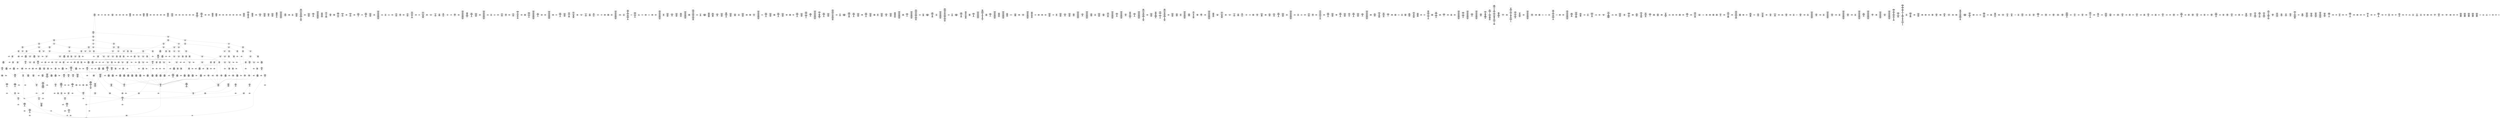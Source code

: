 /* Generated by GvGen v.1.0 (https://www.github.com/stricaud/gvgen) */

digraph G {
compound=true;
   node1 [label="[anywhere]"];
   node2 [label="# 0x0
PUSHX Data
PUSHX Data
MSTORE
PUSHX LogicData
CALLDATASIZE
LT
PUSHX Data
JUMPI
"];
   node3 [label="# 0xd
PUSHX Data
CALLDATALOAD
PUSHX BitData
SHR
PUSHX LogicData
GT
PUSHX Data
JUMPI
"];
   node4 [label="# 0x1e
PUSHX LogicData
GT
PUSHX Data
JUMPI
"];
   node5 [label="# 0x29
PUSHX LogicData
GT
PUSHX Data
JUMPI
"];
   node6 [label="# 0x34
PUSHX LogicData
GT
PUSHX Data
JUMPI
"];
   node7 [label="# 0x3f
PUSHX LogicData
EQ
PUSHX Data
JUMPI
"];
   node8 [label="# 0x4a
PUSHX LogicData
EQ
PUSHX Data
JUMPI
"];
   node9 [label="# 0x55
PUSHX LogicData
EQ
PUSHX Data
JUMPI
"];
   node10 [label="# 0x60
PUSHX LogicData
EQ
PUSHX Data
JUMPI
"];
   node11 [label="# 0x6b
PUSHX Data
REVERT
"];
   node12 [label="# 0x6f
JUMPDEST
PUSHX LogicData
EQ
PUSHX Data
JUMPI
"];
   node13 [label="# 0x7b
PUSHX LogicData
EQ
PUSHX Data
JUMPI
"];
   node14 [label="# 0x86
PUSHX LogicData
EQ
PUSHX Data
JUMPI
"];
   node15 [label="# 0x91
PUSHX LogicData
EQ
PUSHX Data
JUMPI
"];
   node16 [label="# 0x9c
PUSHX Data
REVERT
"];
   node17 [label="# 0xa0
JUMPDEST
PUSHX LogicData
GT
PUSHX Data
JUMPI
"];
   node18 [label="# 0xac
PUSHX LogicData
EQ
PUSHX Data
JUMPI
"];
   node19 [label="# 0xb7
PUSHX LogicData
EQ
PUSHX Data
JUMPI
"];
   node20 [label="# 0xc2
PUSHX LogicData
EQ
PUSHX Data
JUMPI
"];
   node21 [label="# 0xcd
PUSHX LogicData
EQ
PUSHX Data
JUMPI
"];
   node22 [label="# 0xd8
PUSHX Data
REVERT
"];
   node23 [label="# 0xdc
JUMPDEST
PUSHX LogicData
EQ
PUSHX Data
JUMPI
"];
   node24 [label="# 0xe8
PUSHX LogicData
EQ
PUSHX Data
JUMPI
"];
   node25 [label="# 0xf3
PUSHX LogicData
EQ
PUSHX Data
JUMPI
"];
   node26 [label="# 0xfe
PUSHX Data
REVERT
"];
   node27 [label="# 0x102
JUMPDEST
PUSHX LogicData
GT
PUSHX Data
JUMPI
"];
   node28 [label="# 0x10e
PUSHX LogicData
GT
PUSHX Data
JUMPI
"];
   node29 [label="# 0x119
PUSHX LogicData
EQ
PUSHX Data
JUMPI
"];
   node30 [label="# 0x124
PUSHX LogicData
EQ
PUSHX Data
JUMPI
"];
   node31 [label="# 0x12f
PUSHX LogicData
EQ
PUSHX Data
JUMPI
"];
   node32 [label="# 0x13a
PUSHX LogicData
EQ
PUSHX Data
JUMPI
"];
   node33 [label="# 0x145
PUSHX Data
REVERT
"];
   node34 [label="# 0x149
JUMPDEST
PUSHX LogicData
EQ
PUSHX Data
JUMPI
"];
   node35 [label="# 0x155
PUSHX LogicData
EQ
PUSHX Data
JUMPI
"];
   node36 [label="# 0x160
PUSHX LogicData
EQ
PUSHX Data
JUMPI
"];
   node37 [label="# 0x16b
PUSHX Data
REVERT
"];
   node38 [label="# 0x16f
JUMPDEST
PUSHX LogicData
GT
PUSHX Data
JUMPI
"];
   node39 [label="# 0x17b
PUSHX LogicData
EQ
PUSHX Data
JUMPI
"];
   node40 [label="# 0x186
PUSHX LogicData
EQ
PUSHX Data
JUMPI
"];
   node41 [label="# 0x191
PUSHX LogicData
EQ
PUSHX Data
JUMPI
"];
   node42 [label="# 0x19c
PUSHX LogicData
EQ
PUSHX Data
JUMPI
"];
   node43 [label="# 0x1a7
PUSHX Data
REVERT
"];
   node44 [label="# 0x1ab
JUMPDEST
PUSHX LogicData
EQ
PUSHX Data
JUMPI
"];
   node45 [label="# 0x1b7
PUSHX LogicData
EQ
PUSHX Data
JUMPI
"];
   node46 [label="# 0x1c2
PUSHX LogicData
EQ
PUSHX Data
JUMPI
"];
   node47 [label="# 0x1cd
PUSHX Data
REVERT
"];
   node48 [label="# 0x1d1
JUMPDEST
PUSHX LogicData
GT
PUSHX Data
JUMPI
"];
   node49 [label="# 0x1dd
PUSHX LogicData
GT
PUSHX Data
JUMPI
"];
   node50 [label="# 0x1e8
PUSHX LogicData
GT
PUSHX Data
JUMPI
"];
   node51 [label="# 0x1f3
PUSHX LogicData
EQ
PUSHX Data
JUMPI
"];
   node52 [label="# 0x1fe
PUSHX LogicData
EQ
PUSHX Data
JUMPI
"];
   node53 [label="# 0x209
PUSHX LogicData
EQ
PUSHX Data
JUMPI
"];
   node54 [label="# 0x214
PUSHX LogicData
EQ
PUSHX Data
JUMPI
"];
   node55 [label="# 0x21f
PUSHX Data
REVERT
"];
   node56 [label="# 0x223
JUMPDEST
PUSHX LogicData
EQ
PUSHX Data
JUMPI
"];
   node57 [label="# 0x22f
PUSHX LogicData
EQ
PUSHX Data
JUMPI
"];
   node58 [label="# 0x23a
PUSHX LogicData
EQ
PUSHX Data
JUMPI
"];
   node59 [label="# 0x245
PUSHX Data
REVERT
"];
   node60 [label="# 0x249
JUMPDEST
PUSHX LogicData
GT
PUSHX Data
JUMPI
"];
   node61 [label="# 0x255
PUSHX LogicData
EQ
PUSHX Data
JUMPI
"];
   node62 [label="# 0x260
PUSHX LogicData
EQ
PUSHX Data
JUMPI
"];
   node63 [label="# 0x26b
PUSHX LogicData
EQ
PUSHX Data
JUMPI
"];
   node64 [label="# 0x276
PUSHX LogicData
EQ
PUSHX Data
JUMPI
"];
   node65 [label="# 0x281
PUSHX Data
REVERT
"];
   node66 [label="# 0x285
JUMPDEST
PUSHX LogicData
EQ
PUSHX Data
JUMPI
"];
   node67 [label="# 0x291
PUSHX LogicData
EQ
PUSHX Data
JUMPI
"];
   node68 [label="# 0x29c
PUSHX LogicData
EQ
PUSHX Data
JUMPI
"];
   node69 [label="# 0x2a7
PUSHX Data
REVERT
"];
   node70 [label="# 0x2ab
JUMPDEST
PUSHX LogicData
GT
PUSHX Data
JUMPI
"];
   node71 [label="# 0x2b7
PUSHX LogicData
GT
PUSHX Data
JUMPI
"];
   node72 [label="# 0x2c2
PUSHX LogicData
EQ
PUSHX Data
JUMPI
"];
   node73 [label="# 0x2cd
PUSHX LogicData
EQ
PUSHX Data
JUMPI
"];
   node74 [label="# 0x2d8
PUSHX LogicData
EQ
PUSHX Data
JUMPI
"];
   node75 [label="# 0x2e3
PUSHX LogicData
EQ
PUSHX Data
JUMPI
"];
   node76 [label="# 0x2ee
PUSHX Data
REVERT
"];
   node77 [label="# 0x2f2
JUMPDEST
PUSHX LogicData
EQ
PUSHX Data
JUMPI
"];
   node78 [label="# 0x2fe
PUSHX LogicData
EQ
PUSHX Data
JUMPI
"];
   node79 [label="# 0x309
PUSHX LogicData
EQ
PUSHX Data
JUMPI
"];
   node80 [label="# 0x314
PUSHX Data
REVERT
"];
   node81 [label="# 0x318
JUMPDEST
PUSHX LogicData
GT
PUSHX Data
JUMPI
"];
   node82 [label="# 0x324
PUSHX LogicData
EQ
PUSHX Data
JUMPI
"];
   node83 [label="# 0x32f
PUSHX LogicData
EQ
PUSHX Data
JUMPI
"];
   node84 [label="# 0x33a
PUSHX LogicData
EQ
PUSHX Data
JUMPI
"];
   node85 [label="# 0x345
PUSHX LogicData
EQ
PUSHX Data
JUMPI
"];
   node86 [label="# 0x350
PUSHX Data
REVERT
"];
   node87 [label="# 0x354
JUMPDEST
PUSHX LogicData
EQ
PUSHX Data
JUMPI
"];
   node88 [label="# 0x35f
PUSHX LogicData
EQ
PUSHX Data
JUMPI
"];
   node89 [label="# 0x36a
PUSHX LogicData
EQ
PUSHX Data
JUMPI
"];
   node90 [label="# 0x375
JUMPDEST
PUSHX Data
REVERT
"];
   node91 [label="# 0x37a
JUMPDEST
CALLVALUE
ISZERO
PUSHX Data
JUMPI
"];
   node92 [label="# 0x382
PUSHX Data
REVERT
"];
   node93 [label="# 0x386
JUMPDEST
PUSHX Data
PUSHX Data
CALLDATASIZE
PUSHX Data
PUSHX Data
JUMP
"];
   node94 [label="# 0x395
JUMPDEST
PUSHX Data
JUMP
"];
   node95 [label="# 0x39a
JUMPDEST
STOP
"];
   node96 [label="# 0x39c
JUMPDEST
CALLVALUE
ISZERO
PUSHX Data
JUMPI
"];
   node97 [label="# 0x3a4
PUSHX Data
REVERT
"];
   node98 [label="# 0x3a8
JUMPDEST
PUSHX Data
PUSHX Data
CALLDATASIZE
PUSHX Data
PUSHX Data
JUMP
"];
   node99 [label="# 0x3b7
JUMPDEST
PUSHX Data
JUMP
"];
   node100 [label="# 0x3bc
JUMPDEST
PUSHX MemData
MLOAD
ISZERO
ISZERO
MSTORE
PUSHX ArithData
ADD
"];
   node101 [label="# 0x3c8
JUMPDEST
PUSHX MemData
MLOAD
SUB
RETURN
"];
   node102 [label="# 0x3d1
JUMPDEST
CALLVALUE
ISZERO
PUSHX Data
JUMPI
"];
   node103 [label="# 0x3d9
PUSHX Data
REVERT
"];
   node104 [label="# 0x3dd
JUMPDEST
PUSHX Data
PUSHX Data
CALLDATASIZE
PUSHX Data
PUSHX Data
JUMP
"];
   node105 [label="# 0x3ec
JUMPDEST
PUSHX Data
JUMP
"];
   node106 [label="# 0x3f1
JUMPDEST
CALLVALUE
ISZERO
PUSHX Data
JUMPI
"];
   node107 [label="# 0x3f9
PUSHX Data
REVERT
"];
   node108 [label="# 0x3fd
JUMPDEST
PUSHX Data
PUSHX Data
JUMP
"];
   node109 [label="# 0x406
JUMPDEST
PUSHX MemData
MLOAD
PUSHX Data
PUSHX Data
JUMP
"];
   node110 [label="# 0x413
JUMPDEST
CALLVALUE
ISZERO
PUSHX Data
JUMPI
"];
   node111 [label="# 0x41b
PUSHX Data
REVERT
"];
   node112 [label="# 0x41f
JUMPDEST
PUSHX Data
PUSHX Data
CALLDATASIZE
PUSHX Data
PUSHX Data
JUMP
"];
   node113 [label="# 0x42e
JUMPDEST
PUSHX Data
JUMP
"];
   node114 [label="# 0x433
JUMPDEST
PUSHX MemData
MLOAD
PUSHX ArithData
PUSHX BitData
PUSHX BitData
SHL
SUB
AND
MSTORE
PUSHX ArithData
ADD
PUSHX Data
JUMP
"];
   node115 [label="# 0x44b
JUMPDEST
CALLVALUE
ISZERO
PUSHX Data
JUMPI
"];
   node116 [label="# 0x453
PUSHX Data
REVERT
"];
   node117 [label="# 0x457
JUMPDEST
PUSHX Data
PUSHX Data
CALLDATASIZE
PUSHX Data
PUSHX Data
JUMP
"];
   node118 [label="# 0x466
JUMPDEST
PUSHX Data
JUMP
"];
   node119 [label="# 0x46b
JUMPDEST
CALLVALUE
ISZERO
PUSHX Data
JUMPI
"];
   node120 [label="# 0x473
PUSHX Data
REVERT
"];
   node121 [label="# 0x477
JUMPDEST
PUSHX Data
PUSHX Data
CALLDATASIZE
PUSHX Data
PUSHX Data
JUMP
"];
   node122 [label="# 0x486
JUMPDEST
PUSHX Data
JUMP
"];
   node123 [label="# 0x48b
JUMPDEST
CALLVALUE
ISZERO
PUSHX Data
JUMPI
"];
   node124 [label="# 0x493
PUSHX Data
REVERT
"];
   node125 [label="# 0x497
JUMPDEST
PUSHX Data
PUSHX Data
CALLDATASIZE
PUSHX Data
PUSHX Data
JUMP
"];
   node126 [label="# 0x4a6
JUMPDEST
PUSHX Data
JUMP
"];
   node127 [label="# 0x4ab
JUMPDEST
CALLVALUE
ISZERO
PUSHX Data
JUMPI
"];
   node128 [label="# 0x4b3
PUSHX Data
REVERT
"];
   node129 [label="# 0x4b7
JUMPDEST
PUSHX StorData
SLOAD
"];
   node130 [label="# 0x4bc
JUMPDEST
PUSHX MemData
MLOAD
MSTORE
PUSHX ArithData
ADD
PUSHX Data
JUMP
"];
   node131 [label="# 0x4ca
JUMPDEST
CALLVALUE
ISZERO
PUSHX Data
JUMPI
"];
   node132 [label="# 0x4d2
PUSHX Data
REVERT
"];
   node133 [label="# 0x4d6
JUMPDEST
PUSHX Data
PUSHX Data
JUMP
"];
   node134 [label="# 0x4df
JUMPDEST
CALLVALUE
ISZERO
PUSHX Data
JUMPI
"];
   node135 [label="# 0x4e7
PUSHX Data
REVERT
"];
   node136 [label="# 0x4eb
JUMPDEST
PUSHX Data
PUSHX Data
CALLDATASIZE
PUSHX Data
PUSHX Data
JUMP
"];
   node137 [label="# 0x4fa
JUMPDEST
PUSHX Data
PUSHX Data
MSTORE
PUSHX Data
MSTORE
PUSHX Data
SHA3
SLOAD
JUMP
"];
   node138 [label="# 0x50c
JUMPDEST
CALLVALUE
ISZERO
PUSHX Data
JUMPI
"];
   node139 [label="# 0x514
PUSHX Data
REVERT
"];
   node140 [label="# 0x518
JUMPDEST
PUSHX Data
PUSHX Data
CALLDATASIZE
PUSHX Data
PUSHX Data
JUMP
"];
   node141 [label="# 0x527
JUMPDEST
PUSHX Data
JUMP
"];
   node142 [label="# 0x52c
JUMPDEST
CALLVALUE
ISZERO
PUSHX Data
JUMPI
"];
   node143 [label="# 0x534
PUSHX Data
REVERT
"];
   node144 [label="# 0x538
JUMPDEST
PUSHX StorData
SLOAD
PUSHX Data
PUSHX Data
DIV
PUSHX BitData
AND
JUMP
"];
   node145 [label="# 0x54c
JUMPDEST
CALLVALUE
ISZERO
PUSHX Data
JUMPI
"];
   node146 [label="# 0x554
PUSHX Data
REVERT
"];
   node147 [label="# 0x558
JUMPDEST
PUSHX Data
PUSHX Data
CALLDATASIZE
PUSHX Data
PUSHX Data
JUMP
"];
   node148 [label="# 0x567
JUMPDEST
PUSHX Data
JUMP
"];
   node149 [label="# 0x56c
JUMPDEST
CALLVALUE
ISZERO
PUSHX Data
JUMPI
"];
   node150 [label="# 0x574
PUSHX Data
REVERT
"];
   node151 [label="# 0x578
JUMPDEST
PUSHX Data
PUSHX Data
CALLDATASIZE
PUSHX Data
PUSHX Data
JUMP
"];
   node152 [label="# 0x587
JUMPDEST
PUSHX Data
JUMP
"];
   node153 [label="# 0x58c
JUMPDEST
CALLVALUE
ISZERO
PUSHX Data
JUMPI
"];
   node154 [label="# 0x594
PUSHX Data
REVERT
"];
   node155 [label="# 0x598
JUMPDEST
PUSHX Data
PUSHX Data
CALLDATASIZE
PUSHX Data
PUSHX Data
JUMP
"];
   node156 [label="# 0x5a7
JUMPDEST
PUSHX Data
PUSHX Data
MSTORE
PUSHX Data
MSTORE
PUSHX Data
SHA3
SLOAD
JUMP
"];
   node157 [label="# 0x5b9
JUMPDEST
PUSHX Data
PUSHX Data
JUMP
"];
   node158 [label="# 0x5c1
JUMPDEST
CALLVALUE
ISZERO
PUSHX Data
JUMPI
"];
   node159 [label="# 0x5c9
PUSHX Data
REVERT
"];
   node160 [label="# 0x5cd
JUMPDEST
PUSHX Data
PUSHX Data
CALLDATASIZE
PUSHX Data
PUSHX Data
JUMP
"];
   node161 [label="# 0x5dc
JUMPDEST
PUSHX Data
PUSHX Data
MSTORE
PUSHX Data
MSTORE
PUSHX Data
SHA3
SLOAD
JUMP
"];
   node162 [label="# 0x5ee
JUMPDEST
CALLVALUE
ISZERO
PUSHX Data
JUMPI
"];
   node163 [label="# 0x5f6
PUSHX Data
REVERT
"];
   node164 [label="# 0x5fa
JUMPDEST
PUSHX Data
PUSHX Data
CALLDATASIZE
PUSHX Data
PUSHX Data
JUMP
"];
   node165 [label="# 0x609
JUMPDEST
PUSHX Data
JUMP
"];
   node166 [label="# 0x60e
JUMPDEST
CALLVALUE
ISZERO
PUSHX Data
JUMPI
"];
   node167 [label="# 0x616
PUSHX Data
REVERT
"];
   node168 [label="# 0x61a
JUMPDEST
PUSHX Data
PUSHX Data
CALLDATASIZE
PUSHX Data
PUSHX Data
JUMP
"];
   node169 [label="# 0x629
JUMPDEST
PUSHX Data
JUMP
"];
   node170 [label="# 0x62e
JUMPDEST
CALLVALUE
ISZERO
PUSHX Data
JUMPI
"];
   node171 [label="# 0x636
PUSHX Data
REVERT
"];
   node172 [label="# 0x63a
JUMPDEST
PUSHX Data
PUSHX Data
CALLDATASIZE
PUSHX Data
PUSHX Data
JUMP
"];
   node173 [label="# 0x649
JUMPDEST
PUSHX Data
JUMP
"];
   node174 [label="# 0x64e
JUMPDEST
CALLVALUE
ISZERO
PUSHX Data
JUMPI
"];
   node175 [label="# 0x656
PUSHX Data
REVERT
"];
   node176 [label="# 0x65a
JUMPDEST
PUSHX Data
PUSHX Data
CALLDATASIZE
PUSHX Data
PUSHX Data
JUMP
"];
   node177 [label="# 0x669
JUMPDEST
PUSHX Data
JUMP
"];
   node178 [label="# 0x66e
JUMPDEST
CALLVALUE
ISZERO
PUSHX Data
JUMPI
"];
   node179 [label="# 0x676
PUSHX Data
REVERT
"];
   node180 [label="# 0x67a
JUMPDEST
PUSHX Data
PUSHX Data
CALLDATASIZE
PUSHX Data
PUSHX Data
JUMP
"];
   node181 [label="# 0x689
JUMPDEST
PUSHX Data
JUMP
"];
   node182 [label="# 0x68e
JUMPDEST
CALLVALUE
ISZERO
PUSHX Data
JUMPI
"];
   node183 [label="# 0x696
PUSHX Data
REVERT
"];
   node184 [label="# 0x69a
JUMPDEST
PUSHX Data
PUSHX Data
CALLDATASIZE
PUSHX Data
PUSHX Data
JUMP
"];
   node185 [label="# 0x6a9
JUMPDEST
PUSHX Data
PUSHX Data
MSTORE
PUSHX Data
MSTORE
PUSHX Data
SHA3
SLOAD
PUSHX BitData
AND
JUMP
"];
   node186 [label="# 0x6be
JUMPDEST
PUSHX MemData
MLOAD
PUSHX BitData
AND
MSTORE
PUSHX ArithData
ADD
PUSHX Data
JUMP
"];
   node187 [label="# 0x6d0
JUMPDEST
CALLVALUE
ISZERO
PUSHX Data
JUMPI
"];
   node188 [label="# 0x6d8
PUSHX Data
REVERT
"];
   node189 [label="# 0x6dc
JUMPDEST
PUSHX Data
PUSHX Data
CALLDATASIZE
PUSHX Data
PUSHX Data
JUMP
"];
   node190 [label="# 0x6eb
JUMPDEST
PUSHX Data
JUMP
"];
   node191 [label="# 0x6f0
JUMPDEST
CALLVALUE
ISZERO
PUSHX Data
JUMPI
"];
   node192 [label="# 0x6f8
PUSHX Data
REVERT
"];
   node193 [label="# 0x6fc
JUMPDEST
PUSHX Data
PUSHX Data
JUMP
"];
   node194 [label="# 0x705
JUMPDEST
CALLVALUE
ISZERO
PUSHX Data
JUMPI
"];
   node195 [label="# 0x70d
PUSHX Data
REVERT
"];
   node196 [label="# 0x711
JUMPDEST
PUSHX Data
PUSHX Data
CALLDATASIZE
PUSHX Data
PUSHX Data
JUMP
"];
   node197 [label="# 0x720
JUMPDEST
PUSHX Data
JUMP
"];
   node198 [label="# 0x725
JUMPDEST
CALLVALUE
ISZERO
PUSHX Data
JUMPI
"];
   node199 [label="# 0x72d
PUSHX Data
REVERT
"];
   node200 [label="# 0x731
JUMPDEST
PUSHX Data
PUSHX Data
CALLDATASIZE
PUSHX Data
PUSHX Data
JUMP
"];
   node201 [label="# 0x740
JUMPDEST
PUSHX Data
JUMP
"];
   node202 [label="# 0x745
JUMPDEST
CALLVALUE
ISZERO
PUSHX Data
JUMPI
"];
   node203 [label="# 0x74d
PUSHX Data
REVERT
"];
   node204 [label="# 0x751
JUMPDEST
PUSHX Data
PUSHX Data
JUMP
"];
   node205 [label="# 0x75a
JUMPDEST
CALLVALUE
ISZERO
PUSHX Data
JUMPI
"];
   node206 [label="# 0x762
PUSHX Data
REVERT
"];
   node207 [label="# 0x766
JUMPDEST
PUSHX Data
PUSHX Data
CALLDATASIZE
PUSHX Data
PUSHX Data
JUMP
"];
   node208 [label="# 0x775
JUMPDEST
PUSHX Data
JUMP
"];
   node209 [label="# 0x77a
JUMPDEST
CALLVALUE
ISZERO
PUSHX Data
JUMPI
"];
   node210 [label="# 0x782
PUSHX Data
REVERT
"];
   node211 [label="# 0x786
JUMPDEST
PUSHX StorData
SLOAD
PUSHX ArithData
PUSHX BitData
PUSHX BitData
SHL
SUB
AND
PUSHX Data
JUMP
"];
   node212 [label="# 0x798
JUMPDEST
CALLVALUE
ISZERO
PUSHX Data
JUMPI
"];
   node213 [label="# 0x7a0
PUSHX Data
REVERT
"];
   node214 [label="# 0x7a4
JUMPDEST
PUSHX Data
PUSHX Data
CALLDATASIZE
PUSHX Data
PUSHX Data
JUMP
"];
   node215 [label="# 0x7b3
JUMPDEST
PUSHX Data
JUMP
"];
   node216 [label="# 0x7b8
JUMPDEST
CALLVALUE
ISZERO
PUSHX Data
JUMPI
"];
   node217 [label="# 0x7c0
PUSHX Data
REVERT
"];
   node218 [label="# 0x7c4
JUMPDEST
PUSHX Data
PUSHX Data
JUMP
"];
   node219 [label="# 0x7cd
JUMPDEST
CALLVALUE
ISZERO
PUSHX Data
JUMPI
"];
   node220 [label="# 0x7d5
PUSHX Data
REVERT
"];
   node221 [label="# 0x7d9
JUMPDEST
PUSHX Data
PUSHX Data
CALLDATASIZE
PUSHX Data
PUSHX Data
JUMP
"];
   node222 [label="# 0x7e8
JUMPDEST
PUSHX Data
JUMP
"];
   node223 [label="# 0x7ed
JUMPDEST
CALLVALUE
ISZERO
PUSHX Data
JUMPI
"];
   node224 [label="# 0x7f5
PUSHX Data
REVERT
"];
   node225 [label="# 0x7f9
JUMPDEST
PUSHX Data
PUSHX Data
CALLDATASIZE
PUSHX Data
PUSHX Data
JUMP
"];
   node226 [label="# 0x808
JUMPDEST
PUSHX Data
PUSHX Data
MSTORE
PUSHX Data
MSTORE
PUSHX Data
SHA3
SLOAD
PUSHX ArithData
PUSHX BitData
PUSHX BitData
SHL
SUB
AND
JUMP
"];
   node227 [label="# 0x823
JUMPDEST
PUSHX MemData
MLOAD
PUSHX ArithData
PUSHX BitData
PUSHX BitData
SHL
SUB
AND
MSTORE
PUSHX ArithData
ADD
PUSHX Data
JUMP
"];
   node228 [label="# 0x83b
JUMPDEST
CALLVALUE
ISZERO
PUSHX Data
JUMPI
"];
   node229 [label="# 0x843
PUSHX Data
REVERT
"];
   node230 [label="# 0x847
JUMPDEST
PUSHX Data
PUSHX Data
CALLDATASIZE
PUSHX Data
PUSHX Data
JUMP
"];
   node231 [label="# 0x856
JUMPDEST
PUSHX Data
JUMP
"];
   node232 [label="# 0x85b
JUMPDEST
CALLVALUE
ISZERO
PUSHX Data
JUMPI
"];
   node233 [label="# 0x863
PUSHX Data
REVERT
"];
   node234 [label="# 0x867
JUMPDEST
PUSHX Data
PUSHX StorData
SLOAD
JUMP
"];
   node235 [label="# 0x871
JUMPDEST
CALLVALUE
ISZERO
PUSHX Data
JUMPI
"];
   node236 [label="# 0x879
PUSHX Data
REVERT
"];
   node237 [label="# 0x87d
JUMPDEST
PUSHX Data
PUSHX StorData
SLOAD
JUMP
"];
   node238 [label="# 0x887
JUMPDEST
CALLVALUE
ISZERO
PUSHX Data
JUMPI
"];
   node239 [label="# 0x88f
PUSHX Data
REVERT
"];
   node240 [label="# 0x893
JUMPDEST
PUSHX Data
PUSHX Data
CALLDATASIZE
PUSHX Data
PUSHX Data
JUMP
"];
   node241 [label="# 0x8a2
JUMPDEST
PUSHX Data
JUMP
"];
   node242 [label="# 0x8a7
JUMPDEST
CALLVALUE
ISZERO
PUSHX Data
JUMPI
"];
   node243 [label="# 0x8af
PUSHX Data
REVERT
"];
   node244 [label="# 0x8b3
JUMPDEST
PUSHX Data
PUSHX StorData
SLOAD
JUMP
"];
   node245 [label="# 0x8bd
JUMPDEST
CALLVALUE
ISZERO
PUSHX Data
JUMPI
"];
   node246 [label="# 0x8c5
PUSHX Data
REVERT
"];
   node247 [label="# 0x8c9
JUMPDEST
PUSHX Data
PUSHX Data
CALLDATASIZE
PUSHX Data
PUSHX Data
JUMP
"];
   node248 [label="# 0x8d8
JUMPDEST
PUSHX Data
PUSHX Data
MSTORE
PUSHX Data
MSTORE
PUSHX Data
SHA3
SLOAD
PUSHX BitData
AND
JUMP
"];
   node249 [label="# 0x8ed
JUMPDEST
CALLVALUE
ISZERO
PUSHX Data
JUMPI
"];
   node250 [label="# 0x8f5
PUSHX Data
REVERT
"];
   node251 [label="# 0x8f9
JUMPDEST
PUSHX Data
PUSHX Data
CALLDATASIZE
PUSHX Data
PUSHX Data
JUMP
"];
   node252 [label="# 0x908
JUMPDEST
PUSHX Data
MSTORE
PUSHX Data
PUSHX Data
MSTORE
PUSHX Data
SHA3
SLOAD
JUMP
"];
   node253 [label="# 0x91a
JUMPDEST
CALLVALUE
ISZERO
PUSHX Data
JUMPI
"];
   node254 [label="# 0x922
PUSHX Data
REVERT
"];
   node255 [label="# 0x926
JUMPDEST
PUSHX StorData
SLOAD
PUSHX Data
PUSHX BitData
AND
JUMP
"];
   node256 [label="# 0x935
JUMPDEST
PUSHX MemData
MLOAD
PUSHX BitData
AND
MSTORE
PUSHX ArithData
ADD
PUSHX Data
JUMP
"];
   node257 [label="# 0x948
JUMPDEST
CALLVALUE
ISZERO
PUSHX Data
JUMPI
"];
   node258 [label="# 0x950
PUSHX Data
REVERT
"];
   node259 [label="# 0x954
JUMPDEST
PUSHX Data
PUSHX Data
CALLDATASIZE
PUSHX Data
PUSHX Data
JUMP
"];
   node260 [label="# 0x963
JUMPDEST
PUSHX Data
JUMP
"];
   node261 [label="# 0x968
JUMPDEST
CALLVALUE
ISZERO
PUSHX Data
JUMPI
"];
   node262 [label="# 0x970
PUSHX Data
REVERT
"];
   node263 [label="# 0x974
JUMPDEST
PUSHX Data
PUSHX Data
CALLDATASIZE
PUSHX Data
PUSHX Data
JUMP
"];
   node264 [label="# 0x983
JUMPDEST
PUSHX Data
JUMP
"];
   node265 [label="# 0x988
JUMPDEST
PUSHX Data
PUSHX Data
CALLDATASIZE
PUSHX Data
PUSHX Data
JUMP
"];
   node266 [label="# 0x996
JUMPDEST
PUSHX Data
JUMP
"];
   node267 [label="# 0x99b
JUMPDEST
CALLVALUE
ISZERO
PUSHX Data
JUMPI
"];
   node268 [label="# 0x9a3
PUSHX Data
REVERT
"];
   node269 [label="# 0x9a7
JUMPDEST
PUSHX Data
PUSHX Data
CALLDATASIZE
PUSHX Data
PUSHX Data
JUMP
"];
   node270 [label="# 0x9b6
JUMPDEST
PUSHX Data
JUMP
"];
   node271 [label="# 0x9bb
JUMPDEST
CALLVALUE
ISZERO
PUSHX Data
JUMPI
"];
   node272 [label="# 0x9c3
PUSHX Data
REVERT
"];
   node273 [label="# 0x9c7
JUMPDEST
PUSHX Data
PUSHX Data
CALLDATASIZE
PUSHX Data
PUSHX Data
JUMP
"];
   node274 [label="# 0x9d6
JUMPDEST
PUSHX Data
JUMP
"];
   node275 [label="# 0x9db
JUMPDEST
CALLVALUE
ISZERO
PUSHX Data
JUMPI
"];
   node276 [label="# 0x9e3
PUSHX Data
REVERT
"];
   node277 [label="# 0x9e7
JUMPDEST
PUSHX Data
PUSHX Data
CALLDATASIZE
PUSHX Data
PUSHX Data
JUMP
"];
   node278 [label="# 0x9f6
JUMPDEST
PUSHX Data
JUMP
"];
   node279 [label="# 0x9fb
JUMPDEST
CALLVALUE
ISZERO
PUSHX Data
JUMPI
"];
   node280 [label="# 0xa03
PUSHX Data
REVERT
"];
   node281 [label="# 0xa07
JUMPDEST
PUSHX Data
PUSHX StorData
SLOAD
JUMP
"];
   node282 [label="# 0xa11
JUMPDEST
CALLVALUE
ISZERO
PUSHX Data
JUMPI
"];
   node283 [label="# 0xa19
PUSHX Data
REVERT
"];
   node284 [label="# 0xa1d
JUMPDEST
PUSHX Data
PUSHX Data
CALLDATASIZE
PUSHX Data
PUSHX Data
JUMP
"];
   node285 [label="# 0xa2c
JUMPDEST
PUSHX Data
JUMP
"];
   node286 [label="# 0xa31
JUMPDEST
CALLVALUE
ISZERO
PUSHX Data
JUMPI
"];
   node287 [label="# 0xa39
PUSHX Data
REVERT
"];
   node288 [label="# 0xa3d
JUMPDEST
PUSHX Data
PUSHX Data
CALLDATASIZE
PUSHX Data
PUSHX Data
JUMP
"];
   node289 [label="# 0xa4c
JUMPDEST
PUSHX Data
PUSHX Data
MSTORE
PUSHX Data
MSTORE
PUSHX Data
SHA3
SLOAD
PUSHX BitData
AND
JUMP
"];
   node290 [label="# 0xa61
JUMPDEST
CALLVALUE
ISZERO
PUSHX Data
JUMPI
"];
   node291 [label="# 0xa69
PUSHX Data
REVERT
"];
   node292 [label="# 0xa6d
JUMPDEST
PUSHX Data
PUSHX Data
CALLDATASIZE
PUSHX Data
PUSHX Data
JUMP
"];
   node293 [label="# 0xa7c
JUMPDEST
PUSHX ArithData
PUSHX BitData
PUSHX BitData
SHL
SUB
AND
PUSHX Data
MSTORE
PUSHX Data
PUSHX Data
MSTORE
PUSHX Data
SHA3
AND
MSTORE
MSTORE
SHA3
SLOAD
PUSHX BitData
AND
JUMP
"];
   node294 [label="# 0xaaa
JUMPDEST
CALLVALUE
ISZERO
PUSHX Data
JUMPI
"];
   node295 [label="# 0xab2
PUSHX Data
REVERT
"];
   node296 [label="# 0xab6
JUMPDEST
PUSHX Data
PUSHX StorData
SLOAD
JUMP
"];
   node297 [label="# 0xac0
JUMPDEST
CALLVALUE
ISZERO
PUSHX Data
JUMPI
"];
   node298 [label="# 0xac8
PUSHX Data
REVERT
"];
   node299 [label="# 0xacc
JUMPDEST
PUSHX Data
PUSHX Data
CALLDATASIZE
PUSHX Data
PUSHX Data
JUMP
"];
   node300 [label="# 0xadb
JUMPDEST
PUSHX Data
PUSHX Data
MSTORE
PUSHX Data
MSTORE
PUSHX Data
SHA3
SLOAD
PUSHX BitData
AND
JUMP
"];
   node301 [label="# 0xaf0
JUMPDEST
CALLVALUE
ISZERO
PUSHX Data
JUMPI
"];
   node302 [label="# 0xaf8
PUSHX Data
REVERT
"];
   node303 [label="# 0xafc
JUMPDEST
PUSHX Data
PUSHX Data
CALLDATASIZE
PUSHX Data
PUSHX Data
JUMP
"];
   node304 [label="# 0xb0b
JUMPDEST
PUSHX Data
JUMP
"];
   node305 [label="# 0xb10
JUMPDEST
CALLVALUE
ISZERO
PUSHX Data
JUMPI
"];
   node306 [label="# 0xb18
PUSHX Data
REVERT
"];
   node307 [label="# 0xb1c
JUMPDEST
PUSHX Data
PUSHX StorData
SLOAD
JUMP
"];
   node308 [label="# 0xb26
JUMPDEST
PUSHX LogicData
PUSHX StorData
SLOAD
EQ
ISZERO
PUSHX Data
JUMPI
"];
   node309 [label="# 0xb32
PUSHX MemData
MLOAD
PUSHX BitData
PUSHX BitData
SHL
MSTORE
PUSHX ArithData
ADD
PUSHX Data
PUSHX Data
JUMP
"];
   node310 [label="# 0xb49
JUMPDEST
PUSHX MemData
MLOAD
SUB
REVERT
"];
   node311 [label="# 0xb52
JUMPDEST
PUSHX Data
PUSHX Data
SSTORE
ORIGIN
CALLER
EQ
PUSHX Data
JUMPI
"];
   node312 [label="# 0xb5f
PUSHX MemData
MLOAD
PUSHX BitData
PUSHX BitData
SHL
MSTORE
PUSHX ArithData
ADD
PUSHX Data
PUSHX Data
JUMP
"];
   node313 [label="# 0xb76
JUMPDEST
CALLER
PUSHX Data
MSTORE
PUSHX Data
PUSHX Data
MSTORE
PUSHX Data
SHA3
SLOAD
PUSHX BitData
AND
AND
LT
ISZERO
PUSHX Data
JUMPI
"];
   node314 [label="# 0xb94
PUSHX MemData
MLOAD
PUSHX BitData
PUSHX BitData
SHL
MSTORE
PUSHX Data
PUSHX ArithData
ADD
MSTORE
PUSHX Data
PUSHX ArithData
ADD
MSTORE
PUSHX Data
PUSHX ArithData
ADD
MSTORE
PUSHX ArithData
ADD
PUSHX Data
JUMP
"];
   node315 [label="# 0xbdb
JUMPDEST
PUSHX Data
PUSHX BitData
AND
PUSHX Data
PUSHX StorData
SLOAD
JUMP
"];
   node316 [label="# 0xc09
JUMPDEST
PUSHX Data
PUSHX Data
JUMP
"];
   node317 [label="# 0xc13
JUMPDEST
GT
ISZERO
PUSHX Data
JUMPI
"];
   node318 [label="# 0xc1a
PUSHX MemData
MLOAD
PUSHX BitData
PUSHX BitData
SHL
MSTORE
PUSHX ArithData
ADD
PUSHX Data
PUSHX Data
JUMP
"];
   node319 [label="# 0xc31
JUMPDEST
PUSHX Data
CALLER
PUSHX ArithData
ADD
PUSHX ArithData
DIV
MUL
PUSHX ArithData
ADD
PUSHX MemData
MLOAD
ADD
PUSHX Data
MSTORE
MSTORE
PUSHX ArithData
ADD
CALLDATACOPY
PUSHX Data
ADD
MSTORE
PUSHX MemData
MLOAD
PUSHX ArithData
PUSHX ArithData
ADD
DIV
MUL
ADD
ADD
MSTORE
MSTORE
ADD
CALLDATACOPY
PUSHX Data
ADD
MSTORE
PUSHX Data
JUMP
"];
   node320 [label="# 0xca7
JUMPDEST
PUSHX Data
JUMPI
"];
   node321 [label="# 0xcac
PUSHX MemData
MLOAD
PUSHX BitData
PUSHX BitData
SHL
MSTORE
PUSHX ArithData
ADD
PUSHX Data
PUSHX Data
JUMP
"];
   node322 [label="# 0xcc3
JUMPDEST
PUSHX ArithData
PUSHX BitData
PUSHX BitData
SHL
SUB
AND
TIMESTAMP
GT
ISZERO
PUSHX Data
JUMPI
"];
   node323 [label="# 0xcd5
PUSHX MemData
MLOAD
PUSHX BitData
PUSHX BitData
SHL
MSTORE
PUSHX Data
PUSHX ArithData
ADD
MSTORE
PUSHX Data
PUSHX ArithData
ADD
MSTORE
PUSHX BitData
PUSHX BitData
SHL
PUSHX ArithData
ADD
MSTORE
PUSHX ArithData
ADD
PUSHX Data
JUMP
"];
   node324 [label="# 0xd0d
JUMPDEST
CALLER
PUSHX Data
MSTORE
PUSHX Data
PUSHX Data
MSTORE
PUSHX Data
SHA3
SLOAD
PUSHX Data
PUSHX BitData
AND
PUSHX Data
JUMP
"];
   node325 [label="# 0xd2f
JUMPDEST
PUSHX ArithData
EXP
SLOAD
PUSHX ArithData
MUL
NOT
AND
PUSHX BitData
AND
MUL
OR
SSTORE
PUSHX Data
PUSHX Data
PUSHX StorData
SLOAD
JUMP
"];
   node326 [label="# 0xd52
JUMPDEST
PUSHX Data
PUSHX BitData
AND
CALLER
PUSHX Data
JUMP
"];
   node327 [label="# 0xd64
JUMPDEST
PUSHX Data
PUSHX Data
SSTORE
JUMP
"];
   node328 [label="# 0xd72
JUMPDEST
PUSHX Data
PUSHX ArithData
PUSHX BitData
PUSHX BitData
SHL
SUB
NOT
AND
PUSHX BitData
PUSHX BitData
SHL
EQ
PUSHX Data
JUMPI
"];
   node329 [label="# 0xd8e
PUSHX ArithData
PUSHX BitData
PUSHX BitData
SHL
SUB
NOT
AND
PUSHX BitData
PUSHX BitData
SHL
EQ
"];
   node330 [label="# 0xda3
JUMPDEST
PUSHX Data
JUMPI
"];
   node331 [label="# 0xda9
PUSHX ArithData
PUSHX BitData
PUSHX BitData
SHL
SUB
NOT
AND
PUSHX BitData
PUSHX BitData
SHL
EQ
"];
   node332 [label="# 0xdbe
JUMPDEST
PUSHX Data
JUMPI
"];
   node333 [label="# 0xdc4
PUSHX BitData
PUSHX BitData
SHL
PUSHX ArithData
PUSHX BitData
PUSHX BitData
SHL
SUB
NOT
AND
EQ
"];
   node334 [label="# 0xdd9
JUMPDEST
JUMP
"];
   node335 [label="# 0xddf
JUMPDEST
PUSHX StorData
SLOAD
PUSHX ArithData
PUSHX BitData
PUSHX BitData
SHL
SUB
AND
CALLER
EQ
PUSHX Data
JUMPI
"];
   node336 [label="# 0xdf2
PUSHX MemData
MLOAD
PUSHX BitData
PUSHX BitData
SHL
MSTORE
PUSHX ArithData
ADD
PUSHX Data
PUSHX Data
JUMP
"];
   node337 [label="# 0xe09
JUMPDEST
EQ
PUSHX Data
JUMPI
"];
   node338 [label="# 0xe11
PUSHX MemData
MLOAD
PUSHX BitData
PUSHX BitData
SHL
MSTORE
PUSHX Data
PUSHX ArithData
ADD
MSTORE
PUSHX Data
PUSHX ArithData
ADD
MSTORE
PUSHX Data
PUSHX ArithData
ADD
MSTORE
PUSHX BitData
PUSHX BitData
SHL
PUSHX ArithData
ADD
MSTORE
PUSHX ArithData
ADD
PUSHX Data
JUMP
"];
   node339 [label="# 0xe67
JUMPDEST
PUSHX Data
"];
   node340 [label="# 0xe6a
JUMPDEST
LT
ISZERO
PUSHX Data
JUMPI
"];
   node341 [label="# 0xe73
LT
PUSHX Data
JUMPI
"];
   node342 [label="# 0xe7d
PUSHX Data
PUSHX Data
JUMP
"];
   node343 [label="# 0xe84
JUMPDEST
PUSHX ArithData
MUL
ADD
PUSHX ArithData
ADD
PUSHX Data
PUSHX Data
JUMP
"];
   node344 [label="# 0xe99
JUMPDEST
PUSHX Data
PUSHX Data
LT
PUSHX Data
JUMPI
"];
   node345 [label="# 0xea8
PUSHX Data
PUSHX Data
JUMP
"];
   node346 [label="# 0xeaf
JUMPDEST
PUSHX ArithData
MUL
ADD
PUSHX ArithData
ADD
PUSHX Data
PUSHX Data
JUMP
"];
   node347 [label="# 0xec4
JUMPDEST
PUSHX BitData
AND
MSTORE
PUSHX ArithData
ADD
MSTORE
PUSHX ArithData
ADD
PUSHX Data
SHA3
SLOAD
PUSHX BitData
NOT
AND
AND
OR
SSTORE
PUSHX Data
PUSHX Data
JUMP
"];
   node348 [label="# 0xef3
JUMPDEST
PUSHX Data
JUMP
"];
   node349 [label="# 0xefb
JUMPDEST
JUMP
"];
   node350 [label="# 0xf02
JUMPDEST
PUSHX Data
PUSHX StorData
SLOAD
PUSHX Data
PUSHX Data
JUMP
"];
   node351 [label="# 0xf11
JUMPDEST
PUSHX ArithData
ADD
PUSHX ArithData
DIV
MUL
PUSHX ArithData
ADD
PUSHX MemData
MLOAD
ADD
PUSHX Data
MSTORE
MSTORE
PUSHX ArithData
ADD
SLOAD
PUSHX Data
PUSHX Data
JUMP
"];
   node352 [label="# 0xf3d
JUMPDEST
ISZERO
PUSHX Data
JUMPI
"];
   node353 [label="# 0xf44
PUSHX LogicData
LT
PUSHX Data
JUMPI
"];
   node354 [label="# 0xf4c
PUSHX ArithData
SLOAD
DIV
MUL
MSTORE
PUSHX ArithData
ADD
PUSHX Data
JUMP
"];
   node355 [label="# 0xf5f
JUMPDEST
ADD
PUSHX Data
MSTORE
PUSHX Data
PUSHX Data
SHA3
"];
   node356 [label="# 0xf6d
JUMPDEST
SLOAD
MSTORE
PUSHX ArithData
ADD
PUSHX ArithData
ADD
GT
PUSHX Data
JUMPI
"];
   node357 [label="# 0xf81
SUB
PUSHX BitData
AND
ADD
"];
   node358 [label="# 0xf8a
JUMPDEST
JUMP
"];
   node359 [label="# 0xf94
JUMPDEST
PUSHX Data
PUSHX Data
PUSHX StorData
SLOAD
GT
JUMP
"];
   node360 [label="# 0xfa1
JUMPDEST
PUSHX Data
JUMPI
"];
   node361 [label="# 0xfa6
PUSHX MemData
MLOAD
PUSHX BitData
PUSHX BitData
SHL
MSTORE
PUSHX Data
PUSHX ArithData
ADD
MSTORE
PUSHX Data
PUSHX ArithData
ADD
MSTORE
PUSHX Data
PUSHX ArithData
ADD
MSTORE
PUSHX BitData
PUSHX BitData
SHL
PUSHX ArithData
ADD
MSTORE
PUSHX ArithData
ADD
PUSHX Data
JUMP
"];
   node362 [label="# 0x1003
JUMPDEST
PUSHX Data
MSTORE
PUSHX Data
PUSHX Data
MSTORE
PUSHX Data
SHA3
SLOAD
PUSHX ArithData
PUSHX BitData
PUSHX BitData
SHL
SUB
AND
JUMP
"];
   node363 [label="# 0x101f
JUMPDEST
PUSHX StorData
SLOAD
PUSHX ArithData
PUSHX BitData
PUSHX BitData
SHL
SUB
AND
CALLER
EQ
PUSHX Data
JUMPI
"];
   node364 [label="# 0x1032
PUSHX MemData
MLOAD
PUSHX BitData
PUSHX BitData
SHL
MSTORE
PUSHX ArithData
ADD
PUSHX Data
PUSHX Data
JUMP
"];
   node365 [label="# 0x1049
JUMPDEST
EQ
PUSHX Data
JUMPI
"];
   node366 [label="# 0x1051
PUSHX MemData
MLOAD
PUSHX BitData
PUSHX BitData
SHL
MSTORE
PUSHX Data
PUSHX ArithData
ADD
MSTORE
PUSHX Data
PUSHX ArithData
ADD
MSTORE
PUSHX Data
PUSHX ArithData
ADD
MSTORE
PUSHX BitData
PUSHX BitData
SHL
PUSHX ArithData
ADD
MSTORE
PUSHX ArithData
ADD
PUSHX Data
JUMP
"];
   node367 [label="# 0x10a9
JUMPDEST
PUSHX Data
"];
   node368 [label="# 0x10ac
JUMPDEST
LT
ISZERO
PUSHX Data
JUMPI
"];
   node369 [label="# 0x10b5
LT
PUSHX Data
JUMPI
"];
   node370 [label="# 0x10bf
PUSHX Data
PUSHX Data
JUMP
"];
   node371 [label="# 0x10c6
JUMPDEST
PUSHX ArithData
MUL
ADD
PUSHX ArithData
ADD
PUSHX Data
PUSHX Data
JUMP
"];
   node372 [label="# 0x10db
JUMPDEST
PUSHX Data
PUSHX Data
LT
PUSHX Data
JUMPI
"];
   node373 [label="# 0x10ea
PUSHX Data
PUSHX Data
JUMP
"];
   node374 [label="# 0x10f1
JUMPDEST
PUSHX ArithData
MUL
ADD
PUSHX ArithData
ADD
PUSHX Data
PUSHX Data
JUMP
"];
   node375 [label="# 0x1106
JUMPDEST
PUSHX ArithData
PUSHX BitData
PUSHX BitData
SHL
SUB
AND
MSTORE
PUSHX ArithData
ADD
MSTORE
PUSHX ArithData
ADD
PUSHX Data
SHA3
SLOAD
PUSHX BitData
NOT
AND
PUSHX BitData
AND
OR
SSTORE
PUSHX Data
PUSHX Data
JUMP
"];
   node376 [label="# 0x113b
JUMPDEST
PUSHX Data
JUMP
"];
   node377 [label="# 0x1143
JUMPDEST
PUSHX Data
PUSHX Data
PUSHX Data
JUMP
"];
   node378 [label="# 0x114e
JUMPDEST
PUSHX ArithData
PUSHX BitData
PUSHX BitData
SHL
SUB
AND
PUSHX ArithData
PUSHX BitData
PUSHX BitData
SHL
SUB
AND
EQ
ISZERO
PUSHX Data
JUMPI
"];
   node379 [label="# 0x116b
PUSHX MemData
MLOAD
PUSHX BitData
PUSHX BitData
SHL
MSTORE
PUSHX Data
PUSHX ArithData
ADD
MSTORE
PUSHX Data
PUSHX ArithData
ADD
MSTORE
PUSHX Data
PUSHX ArithData
ADD
MSTORE
PUSHX BitData
PUSHX BitData
SHL
PUSHX ArithData
ADD
MSTORE
PUSHX ArithData
ADD
PUSHX Data
JUMP
"];
   node380 [label="# 0x11bd
JUMPDEST
CALLER
PUSHX ArithData
PUSHX BitData
PUSHX BitData
SHL
SUB
AND
EQ
PUSHX Data
JUMPI
"];
   node381 [label="# 0x11cf
PUSHX Data
CALLER
PUSHX Data
JUMP
"];
   node382 [label="# 0x11d9
JUMPDEST
PUSHX Data
JUMPI
"];
   node383 [label="# 0x11de
PUSHX MemData
MLOAD
PUSHX BitData
PUSHX BitData
SHL
MSTORE
PUSHX Data
PUSHX ArithData
ADD
MSTORE
PUSHX Data
PUSHX ArithData
ADD
MSTORE
PUSHX Data
PUSHX ArithData
ADD
MSTORE
PUSHX Data
PUSHX ArithData
ADD
MSTORE
PUSHX ArithData
ADD
PUSHX Data
JUMP
"];
   node384 [label="# 0x124b
JUMPDEST
PUSHX Data
PUSHX Data
JUMP
"];
   node385 [label="# 0x1256
JUMPDEST
JUMP
"];
   node386 [label="# 0x125b
JUMPDEST
PUSHX StorData
SLOAD
PUSHX ArithData
PUSHX BitData
PUSHX BitData
SHL
SUB
AND
CALLER
EQ
PUSHX Data
JUMPI
"];
   node387 [label="# 0x126e
PUSHX MemData
MLOAD
PUSHX BitData
PUSHX BitData
SHL
MSTORE
PUSHX ArithData
ADD
PUSHX Data
PUSHX Data
JUMP
"];
   node388 [label="# 0x1285
JUMPDEST
PUSHX StorData
SLOAD
ISZERO
ISZERO
PUSHX ArithData
MUL
PUSHX BitData
NOT
AND
OR
SSTORE
TIMESTAMP
PUSHX Data
SSTORE
JUMP
"];
   node389 [label="# 0x12a5
JUMPDEST
PUSHX StorData
SLOAD
PUSHX Data
PUSHX Data
JUMP
"];
   node390 [label="# 0x12b2
JUMPDEST
PUSHX ArithData
ADD
PUSHX ArithData
DIV
MUL
PUSHX ArithData
ADD
PUSHX MemData
MLOAD
ADD
PUSHX Data
MSTORE
MSTORE
PUSHX ArithData
ADD
SLOAD
PUSHX Data
PUSHX Data
JUMP
"];
   node391 [label="# 0x12de
JUMPDEST
ISZERO
PUSHX Data
JUMPI
"];
   node392 [label="# 0x12e5
PUSHX LogicData
LT
PUSHX Data
JUMPI
"];
   node393 [label="# 0x12ed
PUSHX ArithData
SLOAD
DIV
MUL
MSTORE
PUSHX ArithData
ADD
PUSHX Data
JUMP
"];
   node394 [label="# 0x1300
JUMPDEST
ADD
PUSHX Data
MSTORE
PUSHX Data
PUSHX Data
SHA3
"];
   node395 [label="# 0x130e
JUMPDEST
SLOAD
MSTORE
PUSHX ArithData
ADD
PUSHX ArithData
ADD
GT
PUSHX Data
JUMPI
"];
   node396 [label="# 0x1322
SUB
PUSHX BitData
AND
ADD
"];
   node397 [label="# 0x132b
JUMPDEST
JUMP
"];
   node398 [label="# 0x1333
JUMPDEST
PUSHX Data
PUSHX Data
JUMP
"];
   node399 [label="# 0x133e
JUMPDEST
PUSHX Data
PUSHX Data
PUSHX Data
JUMP
"];
   node400 [label="# 0x1349
JUMPDEST
LT
PUSHX Data
JUMPI
"];
   node401 [label="# 0x1350
PUSHX MemData
MLOAD
PUSHX BitData
PUSHX BitData
SHL
MSTORE
PUSHX Data
PUSHX ArithData
ADD
MSTORE
PUSHX Data
PUSHX ArithData
ADD
MSTORE
PUSHX Data
PUSHX ArithData
ADD
MSTORE
PUSHX BitData
PUSHX BitData
SHL
PUSHX ArithData
ADD
MSTORE
PUSHX ArithData
ADD
PUSHX Data
JUMP
"];
   node402 [label="# 0x13a2
JUMPDEST
PUSHX StorData
SLOAD
"];
   node403 [label="# 0x13aa
JUMPDEST
LT
ISZERO
PUSHX Data
JUMPI
"];
   node404 [label="# 0x13b3
PUSHX Data
MSTORE
PUSHX Data
PUSHX ArithData
MSTORE
PUSHX Data
SHA3
MLOAD
ADD
MSTORE
SLOAD
PUSHX ArithData
PUSHX BitData
PUSHX BitData
SHL
SUB
AND
MSTORE
PUSHX BitData
PUSHX BitData
SHL
DIV
PUSHX ArithData
PUSHX BitData
PUSHX BitData
SHL
SUB
AND
ADD
MSTORE
ISZERO
PUSHX Data
JUMPI
"];
   node405 [label="# 0x13f8
MLOAD
"];
   node406 [label="# 0x13fc
JUMPDEST
PUSHX ArithData
PUSHX BitData
PUSHX BitData
SHL
SUB
AND
PUSHX ArithData
PUSHX BitData
PUSHX BitData
SHL
SUB
AND
EQ
ISZERO
PUSHX Data
JUMPI
"];
   node407 [label="# 0x1417
EQ
ISZERO
PUSHX Data
JUMPI
"];
   node408 [label="# 0x141f
PUSHX Data
JUMP
"];
   node409 [label="# 0x142a
JUMPDEST
PUSHX Data
PUSHX Data
JUMP
"];
   node410 [label="# 0x1434
JUMPDEST
"];
   node411 [label="# 0x1438
JUMPDEST
PUSHX Data
PUSHX Data
JUMP
"];
   node412 [label="# 0x1443
JUMPDEST
PUSHX Data
JUMP
"];
   node413 [label="# 0x144b
JUMPDEST
PUSHX MemData
MLOAD
PUSHX BitData
PUSHX BitData
SHL
MSTORE
PUSHX Data
PUSHX ArithData
ADD
MSTORE
PUSHX Data
PUSHX ArithData
ADD
MSTORE
PUSHX Data
PUSHX ArithData
ADD
MSTORE
PUSHX BitData
PUSHX BitData
SHL
PUSHX ArithData
ADD
MSTORE
PUSHX ArithData
ADD
PUSHX Data
JUMP
"];
   node414 [label="# 0x14ab
JUMPDEST
ORIGIN
CALLER
EQ
PUSHX Data
JUMPI
"];
   node415 [label="# 0x14b3
PUSHX MemData
MLOAD
PUSHX BitData
PUSHX BitData
SHL
MSTORE
PUSHX ArithData
ADD
PUSHX Data
PUSHX Data
JUMP
"];
   node416 [label="# 0x14ca
JUMPDEST
PUSHX LogicData
PUSHX StorData
SLOAD
EQ
ISZERO
PUSHX Data
JUMPI
"];
   node417 [label="# 0x14d6
PUSHX MemData
MLOAD
PUSHX BitData
PUSHX BitData
SHL
MSTORE
PUSHX ArithData
ADD
PUSHX Data
PUSHX Data
JUMP
"];
   node418 [label="# 0x14ed
JUMPDEST
PUSHX Data
PUSHX Data
SSTORE
PUSHX StorData
SLOAD
PUSHX Data
DIV
PUSHX BitData
AND
PUSHX Data
JUMPI
"];
   node419 [label="# 0x1503
PUSHX MemData
MLOAD
PUSHX BitData
PUSHX BitData
SHL
MSTORE
PUSHX Data
PUSHX ArithData
ADD
MSTORE
PUSHX Data
PUSHX ArithData
ADD
MSTORE
PUSHX BitData
PUSHX BitData
SHL
PUSHX ArithData
ADD
MSTORE
PUSHX ArithData
ADD
PUSHX Data
JUMP
"];
   node420 [label="# 0x153c
JUMPDEST
PUSHX Data
PUSHX Data
PUSHX Data
JUMP
"];
   node421 [label="# 0x1547
JUMPDEST
PUSHX StorData
SLOAD
PUSHX MemData
MLOAD
PUSHX BitData
PUSHX BitData
SHL
MSTORE
CALLER
PUSHX ArithData
ADD
MSTORE
PUSHX ArithData
ADD
MSTORE
PUSHX ArithData
PUSHX BitData
PUSHX BitData
SHL
SUB
AND
PUSHX Data
PUSHX ArithData
ADD
PUSHX Data
PUSHX MemData
MLOAD
SUB
PUSHX Data
EXTCODESIZE
ISZERO
ISZERO
PUSHX Data
JUMPI
"];
   node422 [label="# 0x1590
PUSHX Data
REVERT
"];
   node423 [label="# 0x1594
JUMPDEST
GAS
CALL
ISZERO
ISZERO
PUSHX Data
JUMPI
"];
   node424 [label="# 0x159f
RETURNDATASIZE
PUSHX Data
RETURNDATACOPY
RETURNDATASIZE
PUSHX Data
REVERT
"];
   node425 [label="# 0x15a8
JUMPDEST
PUSHX Data
MSTORE
PUSHX Data
PUSHX Data
MSTORE
PUSHX Data
SHA3
TIMESTAMP
SSTORE
PUSHX Data
PUSHX Data
SSTORE
JUMP
"];
   node426 [label="# 0x15c5
JUMPDEST
PUSHX StorData
SLOAD
PUSHX ArithData
PUSHX BitData
PUSHX BitData
SHL
SUB
AND
CALLER
EQ
PUSHX Data
JUMPI
"];
   node427 [label="# 0x15d8
PUSHX MemData
MLOAD
PUSHX BitData
PUSHX BitData
SHL
MSTORE
PUSHX ArithData
ADD
PUSHX Data
PUSHX Data
JUMP
"];
   node428 [label="# 0x15ef
JUMPDEST
PUSHX MemData
MLOAD
PUSHX Data
CALLER
SELFBALANCE
GAS
CALL
RETURNDATASIZE
PUSHX LogicData
EQ
PUSHX Data
JUMPI
"];
   node429 [label="# 0x1610
PUSHX MemData
MLOAD
PUSHX BitData
NOT
PUSHX ArithData
RETURNDATASIZE
ADD
AND
ADD
PUSHX Data
MSTORE
RETURNDATASIZE
MSTORE
RETURNDATASIZE
PUSHX Data
PUSHX ArithData
ADD
RETURNDATACOPY
PUSHX Data
JUMP
"];
   node430 [label="# 0x1631
JUMPDEST
PUSHX Data
"];
   node431 [label="# 0x1636
JUMPDEST
PUSHX Data
JUMPI
"];
   node432 [label="# 0x1640
PUSHX Data
REVERT
"];
   node433 [label="# 0x1644
JUMPDEST
JUMP
"];
   node434 [label="# 0x1647
JUMPDEST
PUSHX Data
PUSHX MemData
MLOAD
PUSHX ArithData
ADD
PUSHX Data
MSTORE
PUSHX Data
MSTORE
PUSHX Data
JUMP
"];
   node435 [label="# 0x1662
JUMPDEST
PUSHX LogicData
PUSHX StorData
SLOAD
EQ
ISZERO
PUSHX Data
JUMPI
"];
   node436 [label="# 0x166e
PUSHX MemData
MLOAD
PUSHX BitData
PUSHX BitData
SHL
MSTORE
PUSHX ArithData
ADD
PUSHX Data
PUSHX Data
JUMP
"];
   node437 [label="# 0x1685
JUMPDEST
PUSHX Data
PUSHX Data
SSTORE
PUSHX StorData
SLOAD
PUSHX ArithData
PUSHX BitData
PUSHX BitData
SHL
SUB
AND
CALLER
EQ
PUSHX Data
JUMPI
"];
   node438 [label="# 0x169d
PUSHX MemData
MLOAD
PUSHX BitData
PUSHX BitData
SHL
MSTORE
PUSHX ArithData
ADD
PUSHX Data
PUSHX Data
JUMP
"];
   node439 [label="# 0x16b4
JUMPDEST
PUSHX StorData
SLOAD
PUSHX Data
PUSHX Data
PUSHX Data
JUMP
"];
   node440 [label="# 0x16e2
JUMPDEST
GT
ISZERO
PUSHX Data
JUMPI
"];
   node441 [label="# 0x16e9
PUSHX MemData
MLOAD
PUSHX BitData
PUSHX BitData
SHL
MSTORE
PUSHX ArithData
ADD
PUSHX Data
PUSHX Data
JUMP
"];
   node442 [label="# 0x1700
JUMPDEST
PUSHX Data
PUSHX Data
JUMP
"];
   node443 [label="# 0x170d
JUMPDEST
PUSHX Data
PUSHX Data
SSTORE
JUMP
"];
   node444 [label="# 0x1719
JUMPDEST
PUSHX StorData
SLOAD
LT
PUSHX Data
JUMPI
"];
   node445 [label="# 0x1724
PUSHX MemData
MLOAD
PUSHX BitData
PUSHX BitData
SHL
MSTORE
PUSHX Data
PUSHX ArithData
ADD
MSTORE
PUSHX Data
PUSHX ArithData
ADD
MSTORE
PUSHX Data
PUSHX ArithData
ADD
MSTORE
PUSHX BitData
PUSHX BitData
SHL
PUSHX ArithData
ADD
MSTORE
PUSHX ArithData
ADD
PUSHX Data
JUMP
"];
   node446 [label="# 0x1777
JUMPDEST
JUMP
"];
   node447 [label="# 0x177b
JUMPDEST
PUSHX StorData
SLOAD
PUSHX ArithData
PUSHX BitData
PUSHX BitData
SHL
SUB
AND
CALLER
EQ
PUSHX Data
JUMPI
"];
   node448 [label="# 0x178e
PUSHX MemData
MLOAD
PUSHX BitData
PUSHX BitData
SHL
MSTORE
PUSHX ArithData
ADD
PUSHX Data
PUSHX Data
JUMP
"];
   node449 [label="# 0x17a5
JUMPDEST
PUSHX Data
PUSHX Data
PUSHX Data
JUMP
"];
   node450 [label="# 0x17b1
JUMPDEST
PUSHX StorData
SLOAD
PUSHX ArithData
PUSHX BitData
PUSHX BitData
SHL
SUB
AND
CALLER
EQ
PUSHX Data
JUMPI
"];
   node451 [label="# 0x17c4
PUSHX MemData
MLOAD
PUSHX BitData
PUSHX BitData
SHL
MSTORE
PUSHX ArithData
ADD
PUSHX Data
PUSHX Data
JUMP
"];
   node452 [label="# 0x17db
JUMPDEST
PUSHX Data
SSTORE
JUMP
"];
   node453 [label="# 0x17e0
JUMPDEST
PUSHX Data
PUSHX Data
PUSHX Data
JUMP
"];
   node454 [label="# 0x17eb
JUMPDEST
MLOAD
JUMP
"];
   node455 [label="# 0x17f2
JUMPDEST
PUSHX StorData
SLOAD
PUSHX Data
PUSHX Data
JUMP
"];
   node456 [label="# 0x17ff
JUMPDEST
PUSHX StorData
SLOAD
PUSHX ArithData
PUSHX BitData
PUSHX BitData
SHL
SUB
AND
CALLER
EQ
PUSHX Data
JUMPI
"];
   node457 [label="# 0x1812
PUSHX MemData
MLOAD
PUSHX BitData
PUSHX BitData
SHL
MSTORE
PUSHX ArithData
ADD
PUSHX Data
PUSHX Data
JUMP
"];
   node458 [label="# 0x1829
JUMPDEST
PUSHX StorData
SLOAD
PUSHX ArithData
PUSHX BitData
PUSHX BitData
SHL
SUB
AND
PUSHX ArithData
MUL
PUSHX ArithData
PUSHX BitData
PUSHX BitData
SHL
SUB
NOT
AND
OR
SSTORE
JUMP
"];
   node459 [label="# 0x1855
JUMPDEST
PUSHX Data
PUSHX ArithData
PUSHX BitData
PUSHX BitData
SHL
SUB
AND
PUSHX Data
JUMPI
"];
   node460 [label="# 0x1866
PUSHX MemData
MLOAD
PUSHX BitData
PUSHX BitData
SHL
MSTORE
PUSHX Data
PUSHX ArithData
ADD
MSTORE
PUSHX Data
PUSHX ArithData
ADD
MSTORE
PUSHX Data
PUSHX ArithData
ADD
MSTORE
PUSHX BitData
PUSHX BitData
SHL
PUSHX ArithData
ADD
MSTORE
PUSHX ArithData
ADD
PUSHX Data
JUMP
"];
   node461 [label="# 0x18c1
JUMPDEST
PUSHX ArithData
PUSHX BitData
PUSHX BitData
SHL
SUB
AND
PUSHX Data
MSTORE
PUSHX Data
PUSHX Data
MSTORE
PUSHX Data
SHA3
SLOAD
PUSHX ArithData
PUSHX BitData
PUSHX BitData
SHL
SUB
AND
JUMP
"];
   node462 [label="# 0x18e6
JUMPDEST
PUSHX StorData
SLOAD
PUSHX ArithData
PUSHX BitData
PUSHX BitData
SHL
SUB
AND
CALLER
EQ
PUSHX Data
JUMPI
"];
   node463 [label="# 0x18f9
PUSHX MemData
MLOAD
PUSHX BitData
PUSHX BitData
SHL
MSTORE
PUSHX ArithData
ADD
PUSHX Data
PUSHX Data
JUMP
"];
   node464 [label="# 0x1910
JUMPDEST
PUSHX Data
PUSHX Data
PUSHX Data
JUMP
"];
   node465 [label="# 0x191a
JUMPDEST
JUMP
"];
   node466 [label="# 0x191c
JUMPDEST
PUSHX StorData
SLOAD
PUSHX ArithData
PUSHX BitData
PUSHX BitData
SHL
SUB
AND
CALLER
EQ
PUSHX Data
JUMPI
"];
   node467 [label="# 0x192f
PUSHX MemData
MLOAD
PUSHX BitData
PUSHX BitData
SHL
MSTORE
PUSHX ArithData
ADD
PUSHX Data
PUSHX Data
JUMP
"];
   node468 [label="# 0x1946
JUMPDEST
PUSHX StorData
SLOAD
PUSHX MemData
MLOAD
PUSHX BitData
PUSHX BitData
SHL
MSTORE
PUSHX ArithData
PUSHX BitData
PUSHX BitData
SHL
SUB
AND
PUSHX ArithData
ADD
MSTORE
PUSHX ArithData
ADD
MSTORE
AND
PUSHX Data
PUSHX ArithData
ADD
PUSHX Data
PUSHX MemData
MLOAD
SUB
PUSHX Data
EXTCODESIZE
ISZERO
ISZERO
PUSHX Data
JUMPI
"];
   node469 [label="# 0x1990
PUSHX Data
REVERT
"];
   node470 [label="# 0x1994
JUMPDEST
GAS
CALL
ISZERO
ISZERO
PUSHX Data
JUMPI
"];
   node471 [label="# 0x199f
RETURNDATASIZE
PUSHX Data
RETURNDATACOPY
RETURNDATASIZE
PUSHX Data
REVERT
"];
   node472 [label="# 0x19a8
JUMPDEST
PUSHX MemData
MLOAD
RETURNDATASIZE
PUSHX BitData
NOT
PUSHX ArithData
ADD
AND
ADD
PUSHX Data
MSTORE
ADD
PUSHX Data
PUSHX Data
JUMP
"];
   node473 [label="# 0x19cc
JUMPDEST
PUSHX StorData
SLOAD
PUSHX ArithData
PUSHX BitData
PUSHX BitData
SHL
SUB
AND
CALLER
EQ
PUSHX Data
JUMPI
"];
   node474 [label="# 0x19df
PUSHX MemData
MLOAD
PUSHX BitData
PUSHX BitData
SHL
MSTORE
PUSHX ArithData
ADD
PUSHX Data
PUSHX Data
JUMP
"];
   node475 [label="# 0x19f6
JUMPDEST
PUSHX Data
SSTORE
JUMP
"];
   node476 [label="# 0x19fb
JUMPDEST
PUSHX Data
PUSHX StorData
SLOAD
PUSHX Data
PUSHX Data
JUMP
"];
   node477 [label="# 0x1a0a
JUMPDEST
PUSHX StorData
SLOAD
PUSHX ArithData
PUSHX BitData
PUSHX BitData
SHL
SUB
AND
CALLER
EQ
PUSHX Data
JUMPI
"];
   node478 [label="# 0x1a1d
PUSHX MemData
MLOAD
PUSHX BitData
PUSHX BitData
SHL
MSTORE
PUSHX ArithData
ADD
PUSHX Data
PUSHX Data
JUMP
"];
   node479 [label="# 0x1a34
JUMPDEST
PUSHX Data
PUSHX Data
PUSHX Data
JUMP
"];
   node480 [label="# 0x1a40
JUMPDEST
ORIGIN
CALLER
EQ
PUSHX Data
JUMPI
"];
   node481 [label="# 0x1a48
PUSHX MemData
MLOAD
PUSHX BitData
PUSHX BitData
SHL
MSTORE
PUSHX ArithData
ADD
PUSHX Data
PUSHX Data
JUMP
"];
   node482 [label="# 0x1a5f
JUMPDEST
PUSHX LogicData
PUSHX StorData
SLOAD
EQ
ISZERO
PUSHX Data
JUMPI
"];
   node483 [label="# 0x1a6b
PUSHX MemData
MLOAD
PUSHX BitData
PUSHX BitData
SHL
MSTORE
PUSHX ArithData
ADD
PUSHX Data
PUSHX Data
JUMP
"];
   node484 [label="# 0x1a82
JUMPDEST
PUSHX Data
PUSHX Data
SSTORE
PUSHX Data
MSTORE
PUSHX Data
PUSHX Data
MSTORE
PUSHX Data
SHA3
SLOAD
PUSHX BitData
AND
ISZERO
PUSHX Data
JUMPI
"];
   node485 [label="# 0x1a9f
PUSHX MemData
MLOAD
PUSHX BitData
PUSHX BitData
SHL
MSTORE
PUSHX Data
PUSHX ArithData
ADD
MSTORE
PUSHX Data
PUSHX ArithData
ADD
MSTORE
PUSHX BitData
PUSHX BitData
SHL
PUSHX ArithData
ADD
MSTORE
PUSHX ArithData
ADD
PUSHX Data
JUMP
"];
   node486 [label="# 0x1ad9
JUMPDEST
CALLER
PUSHX Data
PUSHX Data
JUMP
"];
   node487 [label="# 0x1ae3
JUMPDEST
PUSHX ArithData
PUSHX BitData
PUSHX BitData
SHL
SUB
AND
EQ
PUSHX Data
JUMPI
"];
   node488 [label="# 0x1af2
PUSHX MemData
MLOAD
PUSHX BitData
PUSHX BitData
SHL
MSTORE
PUSHX Data
PUSHX ArithData
ADD
MSTORE
PUSHX Data
PUSHX ArithData
ADD
MSTORE
PUSHX BitData
PUSHX BitData
SHL
PUSHX ArithData
ADD
MSTORE
PUSHX ArithData
ADD
PUSHX Data
JUMP
"];
   node489 [label="# 0x1b25
JUMPDEST
PUSHX StorData
SLOAD
PUSHX StorData
SLOAD
PUSHX MemData
MLOAD
PUSHX BitData
PUSHX BitData
SHL
MSTORE
CALLER
PUSHX ArithData
ADD
MSTORE
PUSHX BitData
AND
PUSHX ArithData
PUSHX BitData
PUSHX BitData
SHL
SUB
AND
PUSHX Data
PUSHX ArithData
ADD
PUSHX Data
PUSHX MemData
MLOAD
SUB
EXTCODESIZE
ISZERO
ISZERO
PUSHX Data
JUMPI
"];
   node490 [label="# 0x1b6e
PUSHX Data
REVERT
"];
   node491 [label="# 0x1b72
JUMPDEST
GAS
STATICCALL
ISZERO
ISZERO
PUSHX Data
JUMPI
"];
   node492 [label="# 0x1b7d
RETURNDATASIZE
PUSHX Data
RETURNDATACOPY
RETURNDATASIZE
PUSHX Data
REVERT
"];
   node493 [label="# 0x1b86
JUMPDEST
PUSHX MemData
MLOAD
RETURNDATASIZE
PUSHX BitData
NOT
PUSHX ArithData
ADD
AND
ADD
PUSHX Data
MSTORE
ADD
PUSHX Data
PUSHX Data
JUMP
"];
   node494 [label="# 0x1baa
JUMPDEST
LT
ISZERO
PUSHX Data
JUMPI
"];
   node495 [label="# 0x1bb1
PUSHX MemData
MLOAD
PUSHX BitData
PUSHX BitData
SHL
MSTORE
PUSHX Data
PUSHX ArithData
ADD
MSTORE
PUSHX Data
PUSHX ArithData
ADD
MSTORE
PUSHX BitData
PUSHX BitData
SHL
PUSHX ArithData
ADD
MSTORE
PUSHX ArithData
ADD
PUSHX Data
JUMP
"];
   node496 [label="# 0x1be5
JUMPDEST
PUSHX StorData
SLOAD
PUSHX StorData
SLOAD
PUSHX MemData
MLOAD
PUSHX BitData
PUSHX BitData
SHL
MSTORE
CALLER
PUSHX ArithData
ADD
MSTORE
ADDRESS
PUSHX ArithData
ADD
MSTORE
PUSHX BitData
AND
PUSHX ArithData
ADD
MSTORE
PUSHX ArithData
PUSHX BitData
PUSHX BitData
SHL
SUB
AND
PUSHX Data
PUSHX ArithData
ADD
PUSHX Data
PUSHX MemData
MLOAD
SUB
PUSHX Data
EXTCODESIZE
ISZERO
ISZERO
PUSHX Data
JUMPI
"];
   node497 [label="# 0x1c3a
PUSHX Data
REVERT
"];
   node498 [label="# 0x1c3e
JUMPDEST
GAS
CALL
ISZERO
ISZERO
PUSHX Data
JUMPI
"];
   node499 [label="# 0x1c49
RETURNDATASIZE
PUSHX Data
RETURNDATACOPY
RETURNDATASIZE
PUSHX Data
REVERT
"];
   node500 [label="# 0x1c52
JUMPDEST
PUSHX MemData
MLOAD
RETURNDATASIZE
PUSHX BitData
NOT
PUSHX ArithData
ADD
AND
ADD
PUSHX Data
MSTORE
ADD
PUSHX Data
PUSHX Data
JUMP
"];
   node501 [label="# 0x1c76
JUMPDEST
PUSHX Data
MSTORE
PUSHX Data
PUSHX Data
MSTORE
PUSHX Data
SHA3
SLOAD
PUSHX BitData
NOT
AND
PUSHX BitData
OR
SSTORE
PUSHX StorData
SLOAD
PUSHX Data
MSTORE
SHA3
SSTORE
PUSHX Data
PUSHX Data
JUMP
"];
   node502 [label="# 0x1cad
JUMPDEST
SSTORE
PUSHX Data
PUSHX Data
SSTORE
JUMP
"];
   node503 [label="# 0x1cba
JUMPDEST
PUSHX ArithData
PUSHX BitData
PUSHX BitData
SHL
SUB
AND
CALLER
EQ
ISZERO
PUSHX Data
JUMPI
"];
   node504 [label="# 0x1ccc
PUSHX MemData
MLOAD
PUSHX BitData
PUSHX BitData
SHL
MSTORE
PUSHX Data
PUSHX ArithData
ADD
MSTORE
PUSHX Data
PUSHX ArithData
ADD
MSTORE
PUSHX Data
PUSHX ArithData
ADD
MSTORE
PUSHX ArithData
ADD
PUSHX Data
JUMP
"];
   node505 [label="# 0x1d13
JUMPDEST
CALLER
PUSHX Data
MSTORE
PUSHX Data
PUSHX ArithData
MSTORE
PUSHX MemData
SHA3
PUSHX ArithData
PUSHX BitData
PUSHX BitData
SHL
SUB
AND
MSTORE
MSTORE
SHA3
SLOAD
PUSHX BitData
NOT
AND
ISZERO
ISZERO
OR
SSTORE
MLOAD
MSTORE
PUSHX Data
ADD
PUSHX MemData
MLOAD
SUB
LOGX
JUMP
"];
   node506 [label="# 0x1d7f
JUMPDEST
PUSHX Data
CALLER
PUSHX Data
PUSHX Data
JUMP
"];
   node507 [label="# 0x1d8b
JUMPDEST
PUSHX ArithData
PUSHX BitData
PUSHX BitData
SHL
SUB
AND
EQ
PUSHX Data
JUMPI
"];
   node508 [label="# 0x1d9a
PUSHX MemData
MLOAD
PUSHX BitData
PUSHX BitData
SHL
MSTORE
PUSHX Data
PUSHX ArithData
ADD
MSTORE
PUSHX Data
PUSHX ArithData
ADD
MSTORE
PUSHX BitData
PUSHX BitData
SHL
PUSHX ArithData
ADD
MSTORE
PUSHX ArithData
ADD
PUSHX Data
JUMP
"];
   node509 [label="# 0x1dd3
JUMPDEST
PUSHX Data
MSTORE
PUSHX Data
PUSHX Data
MSTORE
PUSHX Data
SHA3
SLOAD
PUSHX BitData
AND
PUSHX Data
JUMPI
"];
   node510 [label="# 0x1dea
PUSHX MemData
MLOAD
PUSHX BitData
PUSHX BitData
SHL
MSTORE
PUSHX Data
PUSHX ArithData
ADD
MSTORE
PUSHX Data
PUSHX ArithData
ADD
MSTORE
PUSHX BitData
PUSHX BitData
SHL
PUSHX ArithData
ADD
MSTORE
PUSHX ArithData
ADD
PUSHX Data
JUMP
"];
   node511 [label="# 0x1e20
JUMPDEST
PUSHX Data
MSTORE
PUSHX Data
PUSHX Data
MSTORE
PUSHX Data
SHA3
SLOAD
PUSHX Data
JUMPI
"];
   node512 [label="# 0x1e35
PUSHX StorData
SLOAD
"];
   node513 [label="# 0x1e39
JUMPDEST
PUSHX StorData
SLOAD
PUSHX Data
PUSHX Data
TIMESTAMP
PUSHX Data
JUMP
"];
   node514 [label="# 0x1e49
JUMPDEST
PUSHX Data
PUSHX Data
JUMP
"];
   node515 [label="# 0x1e53
JUMPDEST
PUSHX LogicData
GT
PUSHX Data
JUMPI
"];
   node516 [label="# 0x1e5e
PUSHX MemData
MLOAD
PUSHX BitData
PUSHX BitData
SHL
MSTORE
PUSHX Data
PUSHX ArithData
ADD
MSTORE
PUSHX Data
PUSHX ArithData
ADD
MSTORE
PUSHX BitData
PUSHX BitData
SHL
PUSHX ArithData
ADD
MSTORE
PUSHX ArithData
ADD
PUSHX Data
JUMP
"];
   node517 [label="# 0x1e95
JUMPDEST
PUSHX Data
MSTORE
PUSHX Data
PUSHX Data
MSTORE
PUSHX Data
SHA3
SLOAD
PUSHX BitData
AND
MSTORE
PUSHX Data
MSTORE
SHA3
SLOAD
PUSHX Data
AND
PUSHX Data
JUMP
"];
   node518 [label="# 0x1ec2
JUMPDEST
JUMP
"];
   node519 [label="# 0x1eca
JUMPDEST
PUSHX Data
PUSHX Data
JUMP
"];
   node520 [label="# 0x1ed5
JUMPDEST
PUSHX Data
PUSHX Data
JUMP
"];
   node521 [label="# 0x1ee1
JUMPDEST
PUSHX Data
JUMPI
"];
   node522 [label="# 0x1ee6
PUSHX MemData
MLOAD
PUSHX BitData
PUSHX BitData
SHL
MSTORE
PUSHX ArithData
ADD
PUSHX Data
PUSHX Data
JUMP
"];
   node523 [label="# 0x1efd
JUMPDEST
JUMP
"];
   node524 [label="# 0x1f03
JUMPDEST
ORIGIN
CALLER
EQ
PUSHX Data
JUMPI
"];
   node525 [label="# 0x1f0b
PUSHX MemData
MLOAD
PUSHX BitData
PUSHX BitData
SHL
MSTORE
PUSHX ArithData
ADD
PUSHX Data
PUSHX Data
JUMP
"];
   node526 [label="# 0x1f22
JUMPDEST
PUSHX LogicData
PUSHX StorData
SLOAD
EQ
ISZERO
PUSHX Data
JUMPI
"];
   node527 [label="# 0x1f2e
PUSHX MemData
MLOAD
PUSHX BitData
PUSHX BitData
SHL
MSTORE
PUSHX ArithData
ADD
PUSHX Data
PUSHX Data
JUMP
"];
   node528 [label="# 0x1f45
JUMPDEST
PUSHX Data
PUSHX Data
SSTORE
PUSHX BitData
AND
PUSHX Data
JUMPI
"];
   node529 [label="# 0x1f53
PUSHX MemData
MLOAD
PUSHX BitData
PUSHX BitData
SHL
MSTORE
PUSHX Data
PUSHX ArithData
ADD
MSTORE
PUSHX Data
PUSHX ArithData
ADD
MSTORE
PUSHX Data
PUSHX ArithData
ADD
MSTORE
PUSHX ArithData
ADD
PUSHX Data
JUMP
"];
   node530 [label="# 0x1f9a
JUMPDEST
PUSHX LogicData
PUSHX BitData
AND
GT
ISZERO
PUSHX Data
JUMPI
"];
   node531 [label="# 0x1fc6
PUSHX MemData
MLOAD
PUSHX BitData
PUSHX BitData
SHL
MSTORE
PUSHX Data
PUSHX ArithData
ADD
MSTORE
PUSHX Data
PUSHX ArithData
ADD
MSTORE
PUSHX BitData
PUSHX BitData
SHL
PUSHX ArithData
ADD
MSTORE
PUSHX ArithData
ADD
PUSHX Data
JUMP
"];
   node532 [label="# 0x1ff8
JUMPDEST
PUSHX StorData
SLOAD
PUSHX Data
PUSHX Data
PUSHX BitData
AND
PUSHX Data
JUMP
"];
   node533 [label="# 0x2029
JUMPDEST
GT
ISZERO
PUSHX Data
JUMPI
"];
   node534 [label="# 0x2030
PUSHX MemData
MLOAD
PUSHX BitData
PUSHX BitData
SHL
MSTORE
PUSHX ArithData
ADD
PUSHX Data
PUSHX Data
JUMP
"];
   node535 [label="# 0x2047
JUMPDEST
PUSHX Data
PUSHX MemData
MLOAD
PUSHX Data
PUSHX Data
JUMP
"];
   node536 [label="# 0x2059
JUMPDEST
MSTORE
PUSHX MemData
MLOAD
SUB
PUSHX ArithData
ADD
SHA3
SLOAD
PUSHX BitData
AND
ISZERO
PUSHX Data
JUMPI
"];
   node537 [label="# 0x2072
PUSHX MemData
MLOAD
PUSHX BitData
PUSHX BitData
SHL
MSTORE
PUSHX Data
PUSHX ArithData
ADD
MSTORE
PUSHX Data
PUSHX ArithData
ADD
MSTORE
PUSHX BitData
PUSHX BitData
SHL
PUSHX ArithData
ADD
MSTORE
PUSHX ArithData
ADD
PUSHX Data
JUMP
"];
   node538 [label="# 0x20a7
JUMPDEST
PUSHX ArithData
PUSHX BitData
PUSHX BitData
SHL
SUB
AND
TIMESTAMP
GT
ISZERO
PUSHX Data
JUMPI
"];
   node539 [label="# 0x20b9
PUSHX MemData
MLOAD
PUSHX BitData
PUSHX BitData
SHL
MSTORE
PUSHX Data
PUSHX ArithData
ADD
MSTORE
PUSHX Data
PUSHX ArithData
ADD
MSTORE
PUSHX BitData
PUSHX BitData
SHL
PUSHX ArithData
ADD
MSTORE
PUSHX ArithData
ADD
PUSHX Data
JUMP
"];
   node540 [label="# 0x20f1
JUMPDEST
PUSHX StorData
SLOAD
TIMESTAMP
GT
PUSHX Data
JUMPI
"];
   node541 [label="# 0x20fb
CALLER
PUSHX Data
MSTORE
PUSHX Data
PUSHX Data
MSTORE
PUSHX Data
SHA3
SLOAD
PUSHX BitData
AND
PUSHX Data
AND
PUSHX ArithData
PUSHX BitData
PUSHX BitData
SHL
SUB
AND
PUSHX Data
JUMP
"];
   node542 [label="# 0x2125
JUMPDEST
PUSHX ArithData
PUSHX BitData
PUSHX BitData
SHL
SUB
AND
GT
ISZERO
PUSHX Data
JUMPI
"];
   node543 [label="# 0x2135
PUSHX MemData
MLOAD
PUSHX BitData
PUSHX BitData
SHL
MSTORE
PUSHX Data
PUSHX ArithData
ADD
MSTORE
PUSHX Data
PUSHX ArithData
ADD
MSTORE
PUSHX BitData
PUSHX BitData
SHL
PUSHX ArithData
ADD
MSTORE
PUSHX ArithData
ADD
PUSHX Data
JUMP
"];
   node544 [label="# 0x2171
JUMPDEST
PUSHX Data
CALLER
PUSHX ArithData
ADD
PUSHX ArithData
DIV
MUL
PUSHX ArithData
ADD
PUSHX MemData
MLOAD
ADD
PUSHX Data
MSTORE
MSTORE
PUSHX ArithData
ADD
CALLDATACOPY
PUSHX Data
ADD
MSTORE
PUSHX MemData
MLOAD
PUSHX ArithData
PUSHX ArithData
ADD
DIV
MUL
ADD
ADD
MSTORE
MSTORE
ADD
CALLDATACOPY
PUSHX Data
ADD
MSTORE
PUSHX Data
JUMP
"];
   node545 [label="# 0x21e9
JUMPDEST
PUSHX Data
JUMPI
"];
   node546 [label="# 0x21ee
PUSHX MemData
MLOAD
PUSHX BitData
PUSHX BitData
SHL
MSTORE
PUSHX ArithData
ADD
PUSHX Data
PUSHX Data
JUMP
"];
   node547 [label="# 0x2205
JUMPDEST
CALLER
PUSHX Data
MSTORE
PUSHX Data
PUSHX Data
MSTORE
PUSHX Data
SHA3
SLOAD
PUSHX BitData
AND
PUSHX Data
PUSHX ArithData
PUSHX BitData
PUSHX BitData
SHL
SUB
AND
PUSHX Data
JUMP
"];
   node548 [label="# 0x2230
JUMPDEST
PUSHX ArithData
EXP
SLOAD
PUSHX ArithData
PUSHX BitData
PUSHX BitData
SHL
SUB
MUL
NOT
AND
PUSHX ArithData
PUSHX BitData
PUSHX BitData
SHL
SUB
AND
MUL
OR
SSTORE
PUSHX Data
JUMP
"];
   node549 [label="# 0x2259
JUMPDEST
PUSHX Data
CALLER
PUSHX ArithData
ADD
PUSHX ArithData
DIV
MUL
PUSHX ArithData
ADD
PUSHX MemData
MLOAD
ADD
PUSHX Data
MSTORE
MSTORE
PUSHX ArithData
ADD
CALLDATACOPY
PUSHX Data
ADD
MSTORE
PUSHX MemData
MLOAD
PUSHX ArithData
PUSHX ArithData
ADD
DIV
MUL
ADD
ADD
MSTORE
MSTORE
ADD
CALLDATACOPY
PUSHX Data
ADD
MSTORE
PUSHX Data
JUMP
"];
   node550 [label="# 0x22cf
JUMPDEST
PUSHX Data
JUMPI
"];
   node551 [label="# 0x22d4
PUSHX MemData
MLOAD
PUSHX BitData
PUSHX BitData
SHL
MSTORE
PUSHX ArithData
ADD
PUSHX Data
PUSHX Data
JUMP
"];
   node552 [label="# 0x22eb
JUMPDEST
PUSHX StorData
SLOAD
PUSHX Data
PUSHX Data
PUSHX BitData
AND
PUSHX Data
JUMP
"];
   node553 [label="# 0x22fe
JUMPDEST
CALLVALUE
LT
ISZERO
PUSHX Data
JUMPI
"];
   node554 [label="# 0x2309
PUSHX MemData
MLOAD
PUSHX BitData
PUSHX BitData
SHL
MSTORE
PUSHX Data
PUSHX ArithData
ADD
MSTORE
PUSHX Data
PUSHX ArithData
ADD
MSTORE
PUSHX BitData
PUSHX BitData
SHL
PUSHX ArithData
ADD
MSTORE
PUSHX ArithData
ADD
PUSHX Data
JUMP
"];
   node555 [label="# 0x233e
JUMPDEST
PUSHX Data
PUSHX Data
PUSHX MemData
MLOAD
PUSHX Data
PUSHX Data
JUMP
"];
   node556 [label="# 0x2352
JUMPDEST
MSTORE
PUSHX MemData
MLOAD
SUB
PUSHX ArithData
ADD
SHA3
SLOAD
ISZERO
ISZERO
PUSHX BitData
NOT
AND
OR
SSTORE
PUSHX Data
PUSHX BitData
AND
CALLER
PUSHX Data
JUMP
"];
   node557 [label="# 0x2382
JUMPDEST
PUSHX Data
PUSHX Data
SSTORE
JUMP
"];
   node558 [label="# 0x2392
JUMPDEST
PUSHX Data
PUSHX Data
PUSHX StorData
SLOAD
GT
JUMP
"];
   node559 [label="# 0x239f
JUMPDEST
PUSHX Data
JUMPI
"];
   node560 [label="# 0x23a4
PUSHX MemData
MLOAD
PUSHX BitData
PUSHX BitData
SHL
MSTORE
PUSHX Data
PUSHX ArithData
ADD
MSTORE
PUSHX Data
PUSHX ArithData
ADD
MSTORE
PUSHX Data
PUSHX ArithData
ADD
MSTORE
PUSHX BitData
PUSHX BitData
SHL
PUSHX ArithData
ADD
MSTORE
PUSHX ArithData
ADD
PUSHX Data
JUMP
"];
   node561 [label="# 0x23f5
JUMPDEST
PUSHX Data
MSTORE
PUSHX Data
PUSHX Data
MSTORE
PUSHX Data
SHA3
SLOAD
PUSHX BitData
AND
PUSHX Data
JUMPI
"];
   node562 [label="# 0x240c
PUSHX StorData
SLOAD
PUSHX Data
PUSHX Data
JUMP
"];
   node563 [label="# 0x2418
JUMPDEST
PUSHX ArithData
ADD
PUSHX ArithData
DIV
MUL
PUSHX ArithData
ADD
PUSHX MemData
MLOAD
ADD
PUSHX Data
MSTORE
MSTORE
PUSHX ArithData
ADD
SLOAD
PUSHX Data
PUSHX Data
JUMP
"];
   node564 [label="# 0x2444
JUMPDEST
ISZERO
PUSHX Data
JUMPI
"];
   node565 [label="# 0x244b
PUSHX LogicData
LT
PUSHX Data
JUMPI
"];
   node566 [label="# 0x2453
PUSHX ArithData
SLOAD
DIV
MUL
MSTORE
PUSHX ArithData
ADD
PUSHX Data
JUMP
"];
   node567 [label="# 0x2466
JUMPDEST
ADD
PUSHX Data
MSTORE
PUSHX Data
PUSHX Data
SHA3
"];
   node568 [label="# 0x2474
JUMPDEST
SLOAD
MSTORE
PUSHX ArithData
ADD
PUSHX ArithData
ADD
GT
PUSHX Data
JUMPI
"];
   node569 [label="# 0x2488
SUB
PUSHX BitData
AND
ADD
"];
   node570 [label="# 0x2491
JUMPDEST
JUMP
"];
   node571 [label="# 0x249d
JUMPDEST
PUSHX Data
PUSHX Data
PUSHX Data
JUMP
"];
   node572 [label="# 0x24a7
JUMPDEST
PUSHX LogicData
MLOAD
GT
PUSHX Data
JUMPI
"];
   node573 [label="# 0x24b3
PUSHX MemData
MLOAD
PUSHX ArithData
ADD
PUSHX Data
MSTORE
PUSHX Data
MSTORE
PUSHX Data
JUMP
"];
   node574 [label="# 0x24c7
JUMPDEST
PUSHX Data
PUSHX Data
JUMP
"];
   node575 [label="# 0x24d1
JUMPDEST
PUSHX MemData
MLOAD
PUSHX ArithData
ADD
PUSHX Data
PUSHX Data
JUMP
"];
   node576 [label="# 0x24e2
JUMPDEST
PUSHX MemData
MLOAD
PUSHX ArithData
SUB
SUB
MSTORE
PUSHX Data
MSTORE
"];
   node577 [label="# 0x24f2
JUMPDEST
JUMP
"];
   node578 [label="# 0x24f9
JUMPDEST
PUSHX StorData
SLOAD
PUSHX ArithData
PUSHX BitData
PUSHX BitData
SHL
SUB
AND
CALLER
EQ
PUSHX Data
JUMPI
"];
   node579 [label="# 0x250c
PUSHX MemData
MLOAD
PUSHX BitData
PUSHX BitData
SHL
MSTORE
PUSHX ArithData
ADD
PUSHX Data
PUSHX Data
JUMP
"];
   node580 [label="# 0x2523
JUMPDEST
EQ
PUSHX Data
JUMPI
"];
   node581 [label="# 0x252b
PUSHX MemData
MLOAD
PUSHX BitData
PUSHX BitData
SHL
MSTORE
PUSHX Data
PUSHX ArithData
ADD
MSTORE
PUSHX Data
PUSHX ArithData
ADD
MSTORE
PUSHX Data
PUSHX ArithData
ADD
MSTORE
PUSHX BitData
PUSHX BitData
SHL
PUSHX ArithData
ADD
MSTORE
PUSHX ArithData
ADD
PUSHX Data
JUMP
"];
   node582 [label="# 0x2582
JUMPDEST
PUSHX Data
"];
   node583 [label="# 0x2585
JUMPDEST
LT
ISZERO
PUSHX Data
JUMPI
"];
   node584 [label="# 0x258e
LT
PUSHX Data
JUMPI
"];
   node585 [label="# 0x2598
PUSHX Data
PUSHX Data
JUMP
"];
   node586 [label="# 0x259f
JUMPDEST
PUSHX ArithData
MUL
ADD
PUSHX ArithData
ADD
PUSHX Data
PUSHX Data
JUMP
"];
   node587 [label="# 0x25b4
JUMPDEST
PUSHX Data
PUSHX Data
LT
PUSHX Data
JUMPI
"];
   node588 [label="# 0x25c3
PUSHX Data
PUSHX Data
JUMP
"];
   node589 [label="# 0x25ca
JUMPDEST
PUSHX ArithData
MUL
ADD
CALLDATALOAD
MSTORE
PUSHX ArithData
ADD
MSTORE
PUSHX ArithData
ADD
PUSHX Data
SHA3
PUSHX ArithData
PUSHX ArithData
EXP
SLOAD
PUSHX ArithData
MUL
NOT
AND
PUSHX BitData
AND
MUL
OR
SSTORE
PUSHX Data
PUSHX Data
JUMP
"];
   node590 [label="# 0x2602
JUMPDEST
PUSHX Data
JUMP
"];
   node591 [label="# 0x260a
JUMPDEST
PUSHX StorData
SLOAD
PUSHX ArithData
PUSHX BitData
PUSHX BitData
SHL
SUB
AND
CALLER
EQ
PUSHX Data
JUMPI
"];
   node592 [label="# 0x261d
PUSHX MemData
MLOAD
PUSHX BitData
PUSHX BitData
SHL
MSTORE
PUSHX ArithData
ADD
PUSHX Data
PUSHX Data
JUMP
"];
   node593 [label="# 0x2634
JUMPDEST
PUSHX Data
SSTORE
JUMP
"];
   node594 [label="# 0x2639
JUMPDEST
PUSHX StorData
SLOAD
PUSHX ArithData
PUSHX BitData
PUSHX BitData
SHL
SUB
AND
CALLER
EQ
PUSHX Data
JUMPI
"];
   node595 [label="# 0x264c
PUSHX MemData
MLOAD
PUSHX BitData
PUSHX BitData
SHL
MSTORE
PUSHX ArithData
ADD
PUSHX Data
PUSHX Data
JUMP
"];
   node596 [label="# 0x2663
JUMPDEST
PUSHX StorData
SLOAD
PUSHX BitData
NOT
AND
PUSHX BitData
AND
OR
SSTORE
JUMP
"];
   node597 [label="# 0x267b
JUMPDEST
PUSHX StorData
SLOAD
PUSHX ArithData
PUSHX BitData
PUSHX BitData
SHL
SUB
AND
CALLER
EQ
PUSHX Data
JUMPI
"];
   node598 [label="# 0x268e
PUSHX MemData
MLOAD
PUSHX BitData
PUSHX BitData
SHL
MSTORE
PUSHX ArithData
ADD
PUSHX Data
PUSHX Data
JUMP
"];
   node599 [label="# 0x26a5
JUMPDEST
PUSHX ArithData
PUSHX BitData
PUSHX BitData
SHL
SUB
AND
PUSHX Data
JUMPI
"];
   node600 [label="# 0x26b4
PUSHX MemData
MLOAD
PUSHX BitData
PUSHX BitData
SHL
MSTORE
PUSHX Data
PUSHX ArithData
ADD
MSTORE
PUSHX Data
PUSHX ArithData
ADD
MSTORE
PUSHX Data
PUSHX ArithData
ADD
MSTORE
PUSHX BitData
PUSHX BitData
SHL
PUSHX ArithData
ADD
MSTORE
PUSHX ArithData
ADD
PUSHX Data
JUMP
"];
   node601 [label="# 0x270a
JUMPDEST
PUSHX Data
PUSHX Data
JUMP
"];
   node602 [label="# 0x2713
JUMPDEST
PUSHX Data
PUSHX MemData
MLOAD
PUSHX ArithData
ADD
PUSHX Data
PUSHX Data
JUMP
"];
   node603 [label="# 0x272b
JUMPDEST
PUSHX MemData
MLOAD
PUSHX ArithData
SUB
SUB
MSTORE
PUSHX Data
MSTORE
MLOAD
PUSHX ArithData
ADD
SHA3
PUSHX Data
PUSHX Data
PUSHX Data
JUMP
"];
   node604 [label="# 0x274e
JUMPDEST
PUSHX StorData
SLOAD
PUSHX Data
DIV
PUSHX ArithData
PUSHX BitData
PUSHX BitData
SHL
SUB
AND
PUSHX Data
PUSHX Data
JUMP
"];
   node605 [label="# 0x276e
JUMPDEST
PUSHX ArithData
PUSHX BitData
PUSHX BitData
SHL
SUB
AND
EQ
JUMP
"];
   node606 [label="# 0x2783
JUMPDEST
PUSHX Data
PUSHX Data
JUMP
"];
   node607 [label="# 0x278d
JUMPDEST
PUSHX Data
PUSHX Data
PUSHX Data
JUMP
"];
   node608 [label="# 0x2799
JUMPDEST
"];
   node609 [label="# 0x279c
JUMPDEST
LT
ISZERO
PUSHX Data
JUMPI
"];
   node610 [label="# 0x27a5
PUSHX Data
PUSHX Data
PUSHX Data
NUMBER
PUSHX Data
JUMP
"];
   node611 [label="# 0x27ba
JUMPDEST
BLOCKHASH
TIMESTAMP
PUSHX MemData
MLOAD
PUSHX ArithData
ADD
PUSHX Data
PUSHX Data
JUMP
"];
   node612 [label="# 0x27d0
JUMPDEST
PUSHX MemData
MLOAD
PUSHX ArithData
SUB
SUB
MSTORE
PUSHX Data
MSTORE
MLOAD
PUSHX ArithData
ADD
SHA3
PUSHX BitData
SHR
PUSHX Data
PUSHX Data
JUMP
"];
   node613 [label="# 0x27f3
JUMPDEST
PUSHX Data
MSTORE
PUSHX Data
PUSHX Data
MSTORE
PUSHX Data
SHA3
SSTORE
PUSHX Data
PUSHX Data
JUMP
"];
   node614 [label="# 0x280d
JUMPDEST
PUSHX Data
JUMP
"];
   node615 [label="# 0x2815
JUMPDEST
JUMP
"];
   node616 [label="# 0x281d
JUMPDEST
PUSHX Data
MSTORE
PUSHX Data
PUSHX Data
MSTORE
PUSHX MemData
SHA3
SLOAD
PUSHX ArithData
PUSHX BitData
PUSHX BitData
SHL
SUB
NOT
AND
PUSHX ArithData
PUSHX BitData
PUSHX BitData
SHL
SUB
AND
OR
SSTORE
MLOAD
AND
PUSHX Data
LOGX
JUMP
"];
   node617 [label="# 0x2879
JUMPDEST
PUSHX Data
PUSHX Data
PUSHX Data
JUMP
"];
   node618 [label="# 0x2884
JUMPDEST
MLOAD
PUSHX Data
PUSHX ArithData
PUSHX BitData
PUSHX BitData
SHL
SUB
AND
CALLER
PUSHX ArithData
PUSHX BitData
PUSHX BitData
SHL
SUB
AND
EQ
PUSHX Data
JUMPI
"];
   node619 [label="# 0x28a6
CALLER
PUSHX Data
PUSHX Data
JUMP
"];
   node620 [label="# 0x28b0
JUMPDEST
PUSHX ArithData
PUSHX BitData
PUSHX BitData
SHL
SUB
AND
EQ
"];
   node621 [label="# 0x28bb
JUMPDEST
PUSHX Data
JUMPI
"];
   node622 [label="# 0x28c1
MLOAD
PUSHX Data
CALLER
PUSHX Data
JUMP
"];
   node623 [label="# 0x28cd
JUMPDEST
PUSHX Data
JUMPI
"];
   node624 [label="# 0x28d5
PUSHX MemData
MLOAD
PUSHX BitData
PUSHX BitData
SHL
MSTORE
PUSHX Data
PUSHX ArithData
ADD
MSTORE
PUSHX Data
PUSHX ArithData
ADD
MSTORE
PUSHX Data
PUSHX ArithData
ADD
MSTORE
PUSHX BitData
PUSHX BitData
SHL
PUSHX ArithData
ADD
MSTORE
PUSHX ArithData
ADD
PUSHX Data
JUMP
"];
   node625 [label="# 0x2937
JUMPDEST
PUSHX ArithData
PUSHX BitData
PUSHX BitData
SHL
SUB
AND
PUSHX ArithData
ADD
MLOAD
PUSHX ArithData
PUSHX BitData
PUSHX BitData
SHL
SUB
AND
EQ
PUSHX Data
JUMPI
"];
   node626 [label="# 0x2955
PUSHX MemData
MLOAD
PUSHX BitData
PUSHX BitData
SHL
MSTORE
PUSHX Data
PUSHX ArithData
ADD
MSTORE
PUSHX Data
PUSHX ArithData
ADD
MSTORE
PUSHX Data
PUSHX ArithData
ADD
MSTORE
PUSHX BitData
PUSHX BitData
SHL
PUSHX ArithData
ADD
MSTORE
PUSHX ArithData
ADD
PUSHX Data
JUMP
"];
   node627 [label="# 0x29ab
JUMPDEST
PUSHX ArithData
PUSHX BitData
PUSHX BitData
SHL
SUB
AND
PUSHX Data
JUMPI
"];
   node628 [label="# 0x29ba
PUSHX MemData
MLOAD
PUSHX BitData
PUSHX BitData
SHL
MSTORE
PUSHX Data
PUSHX ArithData
ADD
MSTORE
PUSHX Data
PUSHX ArithData
ADD
MSTORE
PUSHX Data
PUSHX ArithData
ADD
MSTORE
PUSHX BitData
PUSHX BitData
SHL
PUSHX ArithData
ADD
MSTORE
PUSHX ArithData
ADD
PUSHX Data
JUMP
"];
   node629 [label="# 0x2a0f
JUMPDEST
PUSHX Data
PUSHX Data
PUSHX ArithData
ADD
MLOAD
PUSHX Data
JUMP
"];
   node630 [label="# 0x2a1f
JUMPDEST
PUSHX ArithData
PUSHX BitData
PUSHX BitData
SHL
SUB
AND
PUSHX Data
MSTORE
PUSHX Data
PUSHX Data
MSTORE
PUSHX Data
SHA3
SLOAD
PUSHX Data
PUSHX Data
PUSHX ArithData
PUSHX BitData
PUSHX BitData
SHL
SUB
AND
PUSHX Data
JUMP
"];
   node631 [label="# 0x2a51
JUMPDEST
SLOAD
PUSHX ArithData
EXP
PUSHX ArithData
PUSHX BitData
PUSHX BitData
SHL
SUB
MUL
NOT
AND
AND
MUL
OR
SSTORE
PUSHX ArithData
PUSHX BitData
PUSHX BitData
SHL
SUB
AND
PUSHX Data
MSTORE
PUSHX Data
PUSHX Data
MSTORE
PUSHX Data
SHA3
SLOAD
PUSHX Data
PUSHX Data
AND
PUSHX Data
JUMP
"];
   node632 [label="# 0x2a9d
JUMPDEST
SLOAD
PUSHX ArithData
PUSHX BitData
PUSHX BitData
SHL
SUB
AND
PUSHX ArithData
EXP
MUL
MUL
NOT
AND
OR
SSTORE
PUSHX Data
MLOAD
ADD
MSTORE
PUSHX ArithData
PUSHX BitData
PUSHX BitData
SHL
SUB
AND
MSTORE
PUSHX ArithData
PUSHX BitData
PUSHX BitData
SHL
SUB
TIMESTAMP
AND
PUSHX ArithData
ADD
MSTORE
PUSHX Data
MSTORE
PUSHX Data
MSTORE
SHA3
MLOAD
SLOAD
MLOAD
AND
PUSHX BitData
PUSHX BitData
SHL
MUL
PUSHX ArithData
PUSHX BitData
PUSHX BitData
SHL
SUB
NOT
AND
AND
OR
OR
SSTORE
PUSHX Data
PUSHX Data
PUSHX Data
JUMP
"];
   node633 [label="# 0x2b24
JUMPDEST
PUSHX Data
MSTORE
PUSHX Data
PUSHX Data
MSTORE
PUSHX Data
SHA3
SLOAD
PUSHX ArithData
PUSHX BitData
PUSHX BitData
SHL
SUB
AND
PUSHX Data
JUMPI
"];
   node634 [label="# 0x2b44
PUSHX Data
PUSHX StorData
SLOAD
GT
JUMP
"];
   node635 [label="# 0x2b4e
JUMPDEST
ISZERO
PUSHX Data
JUMPI
"];
   node636 [label="# 0x2b54
PUSHX Data
MLOAD
ADD
MSTORE
MLOAD
PUSHX ArithData
PUSHX BitData
PUSHX BitData
SHL
SUB
AND
MSTORE
PUSHX ArithData
ADD
MLOAD
PUSHX ArithData
PUSHX BitData
PUSHX BitData
SHL
SUB
AND
ADD
MSTORE
PUSHX Data
MSTORE
PUSHX Data
MSTORE
SHA3
MLOAD
SLOAD
MLOAD
AND
PUSHX BitData
PUSHX BitData
SHL
MUL
PUSHX ArithData
PUSHX BitData
PUSHX BitData
SHL
SUB
NOT
AND
AND
OR
OR
SSTORE
"];
   node637 [label="# 0x2bb5
JUMPDEST
PUSHX ArithData
PUSHX BitData
PUSHX BitData
SHL
SUB
AND
PUSHX ArithData
PUSHX BitData
PUSHX BitData
SHL
SUB
AND
PUSHX Data
PUSHX MemData
MLOAD
PUSHX MemData
MLOAD
SUB
LOGX
PUSHX Data
JUMP
"];
   node638 [label="# 0x2bfb
JUMPDEST
PUSHX Data
MLOAD
ADD
MSTORE
PUSHX Data
MSTORE
PUSHX ArithData
ADD
MSTORE
PUSHX Data
PUSHX StorData
SLOAD
GT
JUMP
"];
   node639 [label="# 0x2c1a
JUMPDEST
PUSHX Data
JUMPI
"];
   node640 [label="# 0x2c1f
PUSHX MemData
MLOAD
PUSHX BitData
PUSHX BitData
SHL
MSTORE
PUSHX Data
PUSHX ArithData
ADD
MSTORE
PUSHX Data
PUSHX ArithData
ADD
MSTORE
PUSHX Data
PUSHX ArithData
ADD
MSTORE
PUSHX BitData
PUSHX BitData
SHL
PUSHX ArithData
ADD
MSTORE
PUSHX ArithData
ADD
PUSHX Data
JUMP
"];
   node641 [label="# 0x2c79
JUMPDEST
PUSHX Data
PUSHX LogicData
LT
PUSHX Data
JUMPI
"];
   node642 [label="# 0x2ca3
PUSHX Data
PUSHX Data
PUSHX Data
JUMP
"];
   node643 [label="# 0x2ccc
JUMPDEST
PUSHX Data
PUSHX Data
PUSHX Data
JUMP
"];
   node644 [label="# 0x2cd7
JUMPDEST
"];
   node645 [label="# 0x2cda
JUMPDEST
"];
   node646 [label="# 0x2cdc
JUMPDEST
LT
PUSHX Data
JUMPI
"];
   node647 [label="# 0x2ce4
PUSHX Data
MSTORE
PUSHX Data
PUSHX ArithData
MSTORE
PUSHX Data
SHA3
MLOAD
ADD
MSTORE
SLOAD
PUSHX ArithData
PUSHX BitData
PUSHX BitData
SHL
SUB
AND
MSTORE
PUSHX BitData
PUSHX BitData
SHL
DIV
PUSHX ArithData
PUSHX BitData
PUSHX BitData
SHL
SUB
AND
ADD
MSTORE
ISZERO
PUSHX Data
JUMPI
"];
   node648 [label="# 0x2d29
JUMP
"];
   node649 [label="# 0x2d30
JUMPDEST
PUSHX Data
PUSHX Data
JUMP
"];
   node650 [label="# 0x2d3b
JUMPDEST
PUSHX Data
JUMP
"];
   node651 [label="# 0x2d43
JUMPDEST
PUSHX MemData
MLOAD
PUSHX BitData
PUSHX BitData
SHL
MSTORE
PUSHX Data
PUSHX ArithData
ADD
MSTORE
PUSHX Data
PUSHX ArithData
ADD
MSTORE
PUSHX Data
PUSHX ArithData
ADD
MSTORE
PUSHX BitData
PUSHX BitData
SHL
PUSHX ArithData
ADD
MSTORE
PUSHX ArithData
ADD
PUSHX Data
JUMP
"];
   node652 [label="# 0x2da4
JUMPDEST
PUSHX StorData
SLOAD
PUSHX ArithData
PUSHX BitData
PUSHX BitData
SHL
SUB
AND
PUSHX ArithData
PUSHX BitData
PUSHX BitData
SHL
SUB
NOT
AND
OR
SSTORE
PUSHX MemData
MLOAD
AND
PUSHX Data
PUSHX Data
LOGX
JUMP
"];
   node653 [label="# 0x2df6
JUMPDEST
PUSHX Data
PUSHX ArithData
PUSHX BitData
PUSHX BitData
SHL
SUB
AND
EXTCODESIZE
ISZERO
PUSHX Data
JUMPI
"];
   node654 [label="# 0x2e09
PUSHX MemData
MLOAD
PUSHX BitData
PUSHX BitData
SHL
MSTORE
PUSHX ArithData
PUSHX BitData
PUSHX BitData
SHL
SUB
AND
PUSHX Data
PUSHX Data
CALLER
PUSHX ArithData
ADD
PUSHX Data
JUMP
"];
   node655 [label="# 0x2e3a
JUMPDEST
PUSHX Data
PUSHX MemData
MLOAD
SUB
PUSHX Data
EXTCODESIZE
ISZERO
ISZERO
PUSHX Data
JUMPI
"];
   node656 [label="# 0x2e50
PUSHX Data
REVERT
"];
   node657 [label="# 0x2e54
JUMPDEST
GAS
CALL
ISZERO
PUSHX Data
JUMPI
"];
   node658 [label="# 0x2e62
PUSHX MemData
MLOAD
PUSHX ArithData
RETURNDATASIZE
ADD
PUSHX BitData
NOT
AND
ADD
MSTORE
PUSHX Data
ADD
PUSHX Data
JUMP
"];
   node659 [label="# 0x2e81
JUMPDEST
PUSHX Data
"];
   node660 [label="# 0x2e84
JUMPDEST
PUSHX Data
JUMPI
"];
   node661 [label="# 0x2e89
RETURNDATASIZE
ISZERO
PUSHX Data
JUMPI
"];
   node662 [label="# 0x2e91
PUSHX MemData
MLOAD
PUSHX BitData
NOT
PUSHX ArithData
RETURNDATASIZE
ADD
AND
ADD
PUSHX Data
MSTORE
RETURNDATASIZE
MSTORE
RETURNDATASIZE
PUSHX Data
PUSHX ArithData
ADD
RETURNDATACOPY
PUSHX Data
JUMP
"];
   node663 [label="# 0x2eb2
JUMPDEST
PUSHX Data
"];
   node664 [label="# 0x2eb7
JUMPDEST
MLOAD
PUSHX Data
JUMPI
"];
   node665 [label="# 0x2ebf
PUSHX MemData
MLOAD
PUSHX BitData
PUSHX BitData
SHL
MSTORE
PUSHX ArithData
ADD
PUSHX Data
PUSHX Data
JUMP
"];
   node666 [label="# 0x2ed6
JUMPDEST
MLOAD
PUSHX ArithData
ADD
REVERT
"];
   node667 [label="# 0x2ede
JUMPDEST
PUSHX ArithData
PUSHX BitData
PUSHX BitData
SHL
SUB
NOT
AND
PUSHX BitData
PUSHX BitData
SHL
EQ
PUSHX Data
JUMP
"];
   node668 [label="# 0x2ef8
JUMPDEST
PUSHX Data
PUSHX Data
JUMP
"];
   node669 [label="# 0x2f00
JUMPDEST
PUSHX Data
PUSHX MemData
MLOAD
PUSHX ArithData
ADD
PUSHX Data
PUSHX Data
JUMP
"];
   node670 [label="# 0x2f1a
JUMPDEST
PUSHX MemData
MLOAD
PUSHX ArithData
SUB
SUB
MSTORE
PUSHX Data
MSTORE
MLOAD
PUSHX ArithData
ADD
SHA3
PUSHX Data
PUSHX Data
PUSHX Data
JUMP
"];
   node671 [label="# 0x2f3d
JUMPDEST
PUSHX StorData
SLOAD
PUSHX Data
DIV
PUSHX ArithData
PUSHX BitData
PUSHX BitData
SHL
SUB
AND
PUSHX Data
PUSHX Data
JUMP
"];
   node672 [label="# 0x2f5d
JUMPDEST
PUSHX ArithData
PUSHX BitData
PUSHX BitData
SHL
SUB
AND
EQ
JUMP
"];
   node673 [label="# 0x2f73
JUMPDEST
PUSHX Data
PUSHX Data
PUSHX Data
JUMP
"];
   node674 [label="# 0x2f7f
JUMPDEST
PUSHX Data
PUSHX StorData
SLOAD
PUSHX Data
PUSHX Data
JUMP
"];
   node675 [label="# 0x2f8e
JUMPDEST
PUSHX Data
PUSHX Data
JUMPI
"];
   node676 [label="# 0x2f96
PUSHX Data
MLOAD
ADD
MSTORE
PUSHX Data
MSTORE
PUSHX BitData
PUSHX BitData
SHL
PUSHX ArithData
ADD
MSTORE
JUMP
"];
   node677 [label="# 0x2fb2
JUMPDEST
PUSHX Data
"];
   node678 [label="# 0x2fb6
JUMPDEST
ISZERO
PUSHX Data
JUMPI
"];
   node679 [label="# 0x2fbd
PUSHX Data
PUSHX Data
JUMP
"];
   node680 [label="# 0x2fc6
JUMPDEST
PUSHX Data
PUSHX Data
PUSHX Data
JUMP
"];
   node681 [label="# 0x2fd5
JUMPDEST
PUSHX Data
JUMP
"];
   node682 [label="# 0x2fdc
JUMPDEST
PUSHX Data
PUSHX ArithData
PUSHX BitData
PUSHX BitData
SHL
SUB
GT
ISZERO
PUSHX Data
JUMPI
"];
   node683 [label="# 0x2fef
PUSHX Data
PUSHX Data
JUMP
"];
   node684 [label="# 0x2ff6
JUMPDEST
PUSHX MemData
MLOAD
MSTORE
PUSHX ArithData
ADD
PUSHX BitData
NOT
AND
PUSHX ArithData
ADD
ADD
PUSHX Data
MSTORE
ISZERO
PUSHX Data
JUMPI
"];
   node685 [label="# 0x3014
PUSHX ArithData
ADD
CALLDATASIZE
CALLDATACOPY
ADD
"];
   node686 [label="# 0x3020
JUMPDEST
"];
   node687 [label="# 0x3024
JUMPDEST
ISZERO
PUSHX Data
JUMPI
"];
   node688 [label="# 0x302b
PUSHX Data
PUSHX Data
PUSHX Data
JUMP
"];
   node689 [label="# 0x3035
JUMPDEST
PUSHX Data
PUSHX Data
PUSHX Data
JUMP
"];
   node690 [label="# 0x3042
JUMPDEST
PUSHX Data
PUSHX Data
PUSHX Data
JUMP
"];
   node691 [label="# 0x304d
JUMPDEST
PUSHX BitData
SHL
MLOAD
LT
PUSHX Data
JUMPI
"];
   node692 [label="# 0x305b
PUSHX Data
PUSHX Data
JUMP
"];
   node693 [label="# 0x3062
JUMPDEST
PUSHX ArithData
ADD
ADD
PUSHX ArithData
PUSHX BitData
PUSHX BitData
SHL
SUB
NOT
AND
PUSHX BitData
BYTE
MSTORE8
PUSHX Data
PUSHX Data
PUSHX Data
JUMP
"];
   node694 [label="# 0x3084
JUMPDEST
PUSHX Data
JUMP
"];
   node695 [label="# 0x308b
JUMPDEST
PUSHX MemData
MLOAD
PUSHX Data
PUSHX ArithData
ADD
MSTORE
PUSHX ArithData
ADD
MSTORE
PUSHX Data
PUSHX ArithData
ADD
PUSHX MemData
MLOAD
PUSHX ArithData
SUB
SUB
MSTORE
PUSHX Data
MSTORE
MLOAD
PUSHX ArithData
ADD
SHA3
JUMP
"];
   node696 [label="# 0x30de
JUMPDEST
PUSHX Data
PUSHX Data
PUSHX Data
PUSHX Data
JUMP
"];
   node697 [label="# 0x30ed
JUMPDEST
PUSHX Data
PUSHX Data
JUMP
"];
   node698 [label="# 0x30fa
JUMPDEST
JUMP
"];
   node699 [label="# 0x3102
JUMPDEST
PUSHX Data
PUSHX MemData
MLOAD
PUSHX ArithData
ADD
PUSHX Data
MSTORE
PUSHX Data
MSTORE
PUSHX Data
JUMP
"];
   node700 [label="# 0x311c
JUMPDEST
JUMP
"];
   node701 [label="# 0x3120
JUMPDEST
PUSHX Data
MLOAD
PUSHX LogicData
EQ
ISZERO
PUSHX Data
JUMPI
"];
   node702 [label="# 0x312e
PUSHX ArithData
ADD
MLOAD
PUSHX ArithData
ADD
MLOAD
PUSHX ArithData
ADD
MLOAD
PUSHX BitData
BYTE
PUSHX Data
PUSHX Data
JUMP
"];
   node703 [label="# 0x314b
JUMPDEST
PUSHX Data
JUMP
"];
   node704 [label="# 0x3157
JUMPDEST
MLOAD
PUSHX LogicData
EQ
ISZERO
PUSHX Data
JUMPI
"];
   node705 [label="# 0x3162
PUSHX ArithData
ADD
MLOAD
PUSHX ArithData
ADD
MLOAD
PUSHX Data
PUSHX Data
JUMP
"];
   node706 [label="# 0x3176
JUMPDEST
PUSHX Data
JUMP
"];
   node707 [label="# 0x3181
JUMPDEST
PUSHX Data
PUSHX Data
"];
   node708 [label="# 0x3189
JUMPDEST
JUMP
"];
   node709 [label="# 0x3190
JUMPDEST
PUSHX Data
PUSHX LogicData
GT
ISZERO
PUSHX Data
JUMPI
"];
   node710 [label="# 0x319d
PUSHX Data
PUSHX Data
JUMP
"];
   node711 [label="# 0x31a4
JUMPDEST
EQ
ISZERO
PUSHX Data
JUMPI
"];
   node712 [label="# 0x31ab
JUMP
"];
   node713 [label="# 0x31ad
JUMPDEST
PUSHX Data
PUSHX LogicData
GT
ISZERO
PUSHX Data
JUMPI
"];
   node714 [label="# 0x31ba
PUSHX Data
PUSHX Data
JUMP
"];
   node715 [label="# 0x31c1
JUMPDEST
EQ
ISZERO
PUSHX Data
JUMPI
"];
   node716 [label="# 0x31c8
PUSHX MemData
MLOAD
PUSHX BitData
PUSHX BitData
SHL
MSTORE
PUSHX Data
PUSHX ArithData
ADD
MSTORE
PUSHX Data
PUSHX ArithData
ADD
MSTORE
PUSHX Data
PUSHX ArithData
ADD
MSTORE
PUSHX ArithData
ADD
PUSHX Data
JUMP
"];
   node717 [label="# 0x320f
JUMPDEST
PUSHX Data
PUSHX LogicData
GT
ISZERO
PUSHX Data
JUMPI
"];
   node718 [label="# 0x321c
PUSHX Data
PUSHX Data
JUMP
"];
   node719 [label="# 0x3223
JUMPDEST
EQ
ISZERO
PUSHX Data
JUMPI
"];
   node720 [label="# 0x322a
PUSHX MemData
MLOAD
PUSHX BitData
PUSHX BitData
SHL
MSTORE
PUSHX Data
PUSHX ArithData
ADD
MSTORE
PUSHX Data
PUSHX ArithData
ADD
MSTORE
PUSHX Data
PUSHX ArithData
ADD
MSTORE
PUSHX ArithData
ADD
PUSHX Data
JUMP
"];
   node721 [label="# 0x3271
JUMPDEST
PUSHX Data
PUSHX LogicData
GT
ISZERO
PUSHX Data
JUMPI
"];
   node722 [label="# 0x327e
PUSHX Data
PUSHX Data
JUMP
"];
   node723 [label="# 0x3285
JUMPDEST
EQ
ISZERO
PUSHX Data
JUMPI
"];
   node724 [label="# 0x328c
PUSHX MemData
MLOAD
PUSHX BitData
PUSHX BitData
SHL
MSTORE
PUSHX Data
PUSHX ArithData
ADD
MSTORE
PUSHX Data
PUSHX ArithData
ADD
MSTORE
PUSHX Data
PUSHX ArithData
ADD
MSTORE
PUSHX BitData
PUSHX BitData
SHL
PUSHX ArithData
ADD
MSTORE
PUSHX ArithData
ADD
PUSHX Data
JUMP
"];
   node725 [label="# 0x32de
JUMPDEST
PUSHX Data
PUSHX LogicData
GT
ISZERO
PUSHX Data
JUMPI
"];
   node726 [label="# 0x32eb
PUSHX Data
PUSHX Data
JUMP
"];
   node727 [label="# 0x32f2
JUMPDEST
EQ
ISZERO
PUSHX Data
JUMPI
"];
   node728 [label="# 0x32f9
PUSHX MemData
MLOAD
PUSHX BitData
PUSHX BitData
SHL
MSTORE
PUSHX Data
PUSHX ArithData
ADD
MSTORE
PUSHX Data
PUSHX ArithData
ADD
MSTORE
PUSHX Data
PUSHX ArithData
ADD
MSTORE
PUSHX BitData
PUSHX BitData
SHL
PUSHX ArithData
ADD
MSTORE
PUSHX ArithData
ADD
PUSHX Data
JUMP
"];
   node729 [label="# 0x334b
JUMPDEST
PUSHX StorData
SLOAD
PUSHX ArithData
PUSHX BitData
PUSHX BitData
SHL
SUB
AND
PUSHX Data
JUMPI
"];
   node730 [label="# 0x335d
PUSHX MemData
MLOAD
PUSHX BitData
PUSHX BitData
SHL
MSTORE
PUSHX Data
PUSHX ArithData
ADD
MSTORE
PUSHX Data
PUSHX ArithData
ADD
MSTORE
PUSHX Data
PUSHX ArithData
ADD
MSTORE
PUSHX BitData
PUSHX BitData
SHL
PUSHX ArithData
ADD
MSTORE
PUSHX ArithData
ADD
PUSHX Data
JUMP
"];
   node731 [label="# 0x33ae
JUMPDEST
PUSHX Data
PUSHX StorData
SLOAD
GT
JUMP
"];
   node732 [label="# 0x33b9
JUMPDEST
ISZERO
PUSHX Data
JUMPI
"];
   node733 [label="# 0x33bf
PUSHX MemData
MLOAD
PUSHX BitData
PUSHX BitData
SHL
MSTORE
PUSHX Data
PUSHX ArithData
ADD
MSTORE
PUSHX Data
PUSHX ArithData
ADD
MSTORE
PUSHX Data
PUSHX ArithData
ADD
MSTORE
PUSHX ArithData
ADD
PUSHX Data
JUMP
"];
   node734 [label="# 0x3406
JUMPDEST
PUSHX LogicData
GT
ISZERO
PUSHX Data
JUMPI
"];
   node735 [label="# 0x342f
PUSHX MemData
MLOAD
PUSHX BitData
PUSHX BitData
SHL
MSTORE
PUSHX Data
PUSHX ArithData
ADD
MSTORE
PUSHX Data
PUSHX ArithData
ADD
MSTORE
PUSHX Data
PUSHX ArithData
ADD
MSTORE
PUSHX BitData
PUSHX BitData
SHL
PUSHX ArithData
ADD
MSTORE
PUSHX ArithData
ADD
PUSHX Data
JUMP
"];
   node736 [label="# 0x3481
JUMPDEST
PUSHX ArithData
PUSHX BitData
PUSHX BitData
SHL
SUB
AND
PUSHX Data
MSTORE
PUSHX Data
PUSHX ArithData
MSTORE
PUSHX Data
SHA3
MLOAD
ADD
MSTORE
SLOAD
PUSHX ArithData
PUSHX BitData
PUSHX BitData
SHL
SUB
AND
MSTORE
PUSHX BitData
PUSHX BitData
SHL
DIV
AND
ADD
MSTORE
MLOAD
ADD
MSTORE
MLOAD
PUSHX Data
PUSHX Data
JUMP
"];
   node737 [label="# 0x34dd
JUMPDEST
PUSHX ArithData
PUSHX BitData
PUSHX BitData
SHL
SUB
AND
MSTORE
PUSHX ArithData
ADD
PUSHX ArithData
ADD
MLOAD
PUSHX Data
PUSHX Data
JUMP
"];
   node738 [label="# 0x34fb
JUMPDEST
PUSHX ArithData
PUSHX BitData
PUSHX BitData
SHL
SUB
AND
MSTORE
PUSHX ArithData
PUSHX BitData
PUSHX BitData
SHL
SUB
AND
PUSHX Data
MSTORE
PUSHX Data
PUSHX ArithData
MSTORE
PUSHX Data
SHA3
MLOAD
ADD
MLOAD
AND
PUSHX BitData
PUSHX BitData
SHL
MUL
AND
OR
SSTORE
MLOAD
ADD
MSTORE
MSTORE
PUSHX ArithData
PUSHX BitData
PUSHX BitData
SHL
SUB
TIMESTAMP
AND
ADD
MSTORE
MSTORE
PUSHX Data
MSTORE
SHA3
MLOAD
SLOAD
MLOAD
AND
PUSHX BitData
PUSHX BitData
SHL
MUL
PUSHX ArithData
PUSHX BitData
PUSHX BitData
SHL
SUB
NOT
AND
AND
OR
OR
SSTORE
"];
   node739 [label="# 0x3591
JUMPDEST
LT
ISZERO
PUSHX Data
JUMPI
"];
   node740 [label="# 0x359a
PUSHX MemData
MLOAD
PUSHX ArithData
PUSHX BitData
PUSHX BitData
SHL
SUB
AND
PUSHX Data
PUSHX Data
LOGX
PUSHX Data
PUSHX Data
PUSHX Data
JUMP
"];
   node741 [label="# 0x35de
JUMPDEST
PUSHX Data
JUMPI
"];
   node742 [label="# 0x35e3
PUSHX MemData
MLOAD
PUSHX BitData
PUSHX BitData
SHL
MSTORE
PUSHX ArithData
ADD
PUSHX Data
PUSHX Data
JUMP
"];
   node743 [label="# 0x35fa
JUMPDEST
PUSHX Data
PUSHX Data
JUMP
"];
   node744 [label="# 0x3604
JUMPDEST
PUSHX Data
PUSHX Data
JUMP
"];
   node745 [label="# 0x3612
JUMPDEST
PUSHX Data
JUMP
"];
   node746 [label="# 0x361a
JUMPDEST
PUSHX Data
SSTORE
PUSHX Data
JUMP
"];
   node747 [label="# 0x3625
JUMPDEST
PUSHX Data
PUSHX LogicData
GT
ISZERO
PUSHX Data
JUMPI
"];
   node748 [label="# 0x3651
PUSHX Data
PUSHX Data
PUSHX Data
JUMP
"];
   node749 [label="# 0x365c
JUMPDEST
PUSHX BitData
AND
PUSHX LogicData
EQ
ISZERO
ISZERO
PUSHX Data
JUMPI
"];
   node750 [label="# 0x366b
PUSHX BitData
AND
PUSHX LogicData
EQ
ISZERO
"];
   node751 [label="# 0x3674
JUMPDEST
ISZERO
PUSHX Data
JUMPI
"];
   node752 [label="# 0x367a
PUSHX Data
PUSHX Data
PUSHX Data
JUMP
"];
   node753 [label="# 0x3685
JUMPDEST
PUSHX Data
MLOAD
PUSHX Data
MSTORE
PUSHX ArithData
ADD
MSTORE
MSTORE
PUSHX BitData
AND
ADD
MSTORE
PUSHX ArithData
ADD
MSTORE
PUSHX ArithData
ADD
MSTORE
PUSHX Data
PUSHX ArithData
ADD
PUSHX Data
PUSHX MemData
MLOAD
PUSHX ArithData
SUB
SUB
GAS
STATICCALL
ISZERO
ISZERO
PUSHX Data
JUMPI
"];
   node754 [label="# 0x36d0
RETURNDATASIZE
PUSHX Data
RETURNDATACOPY
RETURNDATASIZE
PUSHX Data
REVERT
"];
   node755 [label="# 0x36d9
JUMPDEST
PUSHX MemData
MLOAD
PUSHX BitData
NOT
ADD
MLOAD
PUSHX ArithData
PUSHX BitData
PUSHX BitData
SHL
SUB
AND
PUSHX Data
JUMPI
"];
   node756 [label="# 0x36f5
PUSHX Data
PUSHX Data
PUSHX Data
JUMP
"];
   node757 [label="# 0x3702
JUMPDEST
PUSHX Data
"];
   node758 [label="# 0x3709
JUMPDEST
JUMP
"];
   node759 [label="# 0x3712
JUMPDEST
PUSHX Data
PUSHX ArithData
PUSHX BitData
PUSHX BitData
SHL
SUB
AND
PUSHX BitData
SHR
PUSHX ArithData
ADD
PUSHX Data
PUSHX Data
JUMP
"];
   node760 [label="# 0x3733
JUMPDEST
JUMP
"];
   node761 [label="# 0x3741
JUMPDEST
SLOAD
PUSHX Data
PUSHX Data
JUMP
"];
   node762 [label="# 0x374d
JUMPDEST
PUSHX Data
MSTORE
PUSHX Data
PUSHX Data
SHA3
PUSHX ArithData
ADD
PUSHX Data
DIV
ADD
PUSHX Data
JUMPI
"];
   node763 [label="# 0x3767
PUSHX Data
SSTORE
PUSHX Data
JUMP
"];
   node764 [label="# 0x376f
JUMPDEST
PUSHX LogicData
LT
PUSHX Data
JUMPI
"];
   node765 [label="# 0x3778
ADD
PUSHX BitData
NOT
CALLDATALOAD
AND
OR
SSTORE
PUSHX Data
JUMP
"];
   node766 [label="# 0x3788
JUMPDEST
ADD
PUSHX ArithData
ADD
SSTORE
ISZERO
PUSHX Data
JUMPI
"];
   node767 [label="# 0x3797
ADD
"];
   node768 [label="# 0x379a
JUMPDEST
GT
ISZERO
PUSHX Data
JUMPI
"];
   node769 [label="# 0x37a3
CALLDATALOAD
SSTORE
PUSHX ArithData
ADD
PUSHX ArithData
ADD
PUSHX Data
JUMP
"];
   node770 [label="# 0x37b5
JUMPDEST
PUSHX Data
"];
   node771 [label="# 0x37bd
JUMPDEST
GT
ISZERO
PUSHX Data
JUMPI
"];
   node772 [label="# 0x37c6
PUSHX Data
SSTORE
PUSHX ArithData
ADD
PUSHX Data
JUMP
"];
   node773 [label="# 0x37d1
JUMPDEST
CALLDATALOAD
PUSHX ArithData
PUSHX BitData
PUSHX BitData
SHL
SUB
AND
EQ
PUSHX Data
JUMPI
"];
   node774 [label="# 0x37e4
PUSHX Data
REVERT
"];
   node775 [label="# 0x37e8
JUMPDEST
JUMP
"];
   node776 [label="# 0x37ed
JUMPDEST
PUSHX Data
PUSHX ArithData
ADD
SLT
PUSHX Data
JUMPI
"];
   node777 [label="# 0x37fb
PUSHX Data
REVERT
"];
   node778 [label="# 0x37ff
JUMPDEST
CALLDATALOAD
PUSHX ArithData
PUSHX BitData
PUSHX BitData
SHL
SUB
GT
ISZERO
PUSHX Data
JUMPI
"];
   node779 [label="# 0x3812
PUSHX Data
REVERT
"];
   node780 [label="# 0x3816
JUMPDEST
PUSHX ArithData
ADD
PUSHX ArithData
PUSHX BitData
SHL
ADD
ADD
GT
ISZERO
PUSHX Data
JUMPI
"];
   node781 [label="# 0x382d
PUSHX Data
REVERT
"];
   node782 [label="# 0x3831
JUMPDEST
PUSHX Data
PUSHX ArithData
ADD
SLT
PUSHX Data
JUMPI
"];
   node783 [label="# 0x383f
PUSHX Data
REVERT
"];
   node784 [label="# 0x3843
JUMPDEST
CALLDATALOAD
PUSHX ArithData
PUSHX BitData
PUSHX BitData
SHL
SUB
GT
ISZERO
PUSHX Data
JUMPI
"];
   node785 [label="# 0x3856
PUSHX Data
REVERT
"];
   node786 [label="# 0x385a
JUMPDEST
PUSHX ArithData
ADD
PUSHX ArithData
ADD
ADD
GT
ISZERO
PUSHX Data
JUMPI
"];
   node787 [label="# 0x386e
PUSHX Data
REVERT
"];
   node788 [label="# 0x3872
JUMPDEST
CALLDATALOAD
PUSHX ArithData
PUSHX BitData
PUSHX BitData
SHL
SUB
AND
EQ
PUSHX Data
JUMPI
"];
   node789 [label="# 0x3885
PUSHX Data
REVERT
"];
   node790 [label="# 0x3889
JUMPDEST
CALLDATALOAD
PUSHX BitData
AND
EQ
PUSHX Data
JUMPI
"];
   node791 [label="# 0x3896
PUSHX Data
REVERT
"];
   node792 [label="# 0x389a
JUMPDEST
PUSHX Data
PUSHX LogicData
SUB
SLT
ISZERO
PUSHX Data
JUMPI
"];
   node793 [label="# 0x38a8
PUSHX Data
REVERT
"];
   node794 [label="# 0x38ac
JUMPDEST
PUSHX Data
PUSHX Data
JUMP
"];
   node795 [label="# 0x38b5
JUMPDEST
PUSHX Data
PUSHX LogicData
SUB
SLT
ISZERO
PUSHX Data
JUMPI
"];
   node796 [label="# 0x38c4
PUSHX Data
REVERT
"];
   node797 [label="# 0x38c8
JUMPDEST
PUSHX Data
PUSHX Data
JUMP
"];
   node798 [label="# 0x38d1
JUMPDEST
PUSHX Data
PUSHX ArithData
ADD
PUSHX Data
JUMP
"];
   node799 [label="# 0x38df
JUMPDEST
JUMP
"];
   node800 [label="# 0x38e8
JUMPDEST
PUSHX Data
PUSHX Data
PUSHX LogicData
SUB
SLT
ISZERO
PUSHX Data
JUMPI
"];
   node801 [label="# 0x38f9
PUSHX Data
REVERT
"];
   node802 [label="# 0x38fd
JUMPDEST
PUSHX Data
PUSHX Data
JUMP
"];
   node803 [label="# 0x3906
JUMPDEST
PUSHX Data
PUSHX ArithData
ADD
PUSHX Data
JUMP
"];
   node804 [label="# 0x3914
JUMPDEST
PUSHX ArithData
ADD
CALLDATALOAD
JUMP
"];
   node805 [label="# 0x3924
JUMPDEST
PUSHX Data
PUSHX Data
PUSHX LogicData
SUB
SLT
ISZERO
PUSHX Data
JUMPI
"];
   node806 [label="# 0x3936
PUSHX Data
REVERT
"];
   node807 [label="# 0x393a
JUMPDEST
PUSHX Data
PUSHX Data
JUMP
"];
   node808 [label="# 0x3943
JUMPDEST
PUSHX Data
PUSHX ArithData
ADD
PUSHX Data
JUMP
"];
   node809 [label="# 0x3951
JUMPDEST
PUSHX ArithData
ADD
CALLDATALOAD
PUSHX ArithData
ADD
CALLDATALOAD
PUSHX ArithData
PUSHX BitData
PUSHX BitData
SHL
SUB
GT
ISZERO
PUSHX Data
JUMPI
"];
   node810 [label="# 0x3970
PUSHX Data
REVERT
"];
   node811 [label="# 0x3974
JUMPDEST
ADD
PUSHX ArithData
ADD
SLT
PUSHX Data
JUMPI
"];
   node812 [label="# 0x3984
PUSHX Data
REVERT
"];
   node813 [label="# 0x3988
JUMPDEST
CALLDATALOAD
GT
ISZERO
PUSHX Data
JUMPI
"];
   node814 [label="# 0x3993
PUSHX Data
PUSHX Data
JUMP
"];
   node815 [label="# 0x399a
JUMPDEST
PUSHX MemData
MLOAD
PUSHX ArithData
ADD
PUSHX BitData
NOT
AND
PUSHX ArithData
ADD
AND
ADD
GT
LT
OR
ISZERO
PUSHX Data
JUMPI
"];
   node816 [label="# 0x39bb
PUSHX Data
PUSHX Data
JUMP
"];
   node817 [label="# 0x39c2
JUMPDEST
PUSHX Data
MSTORE
MSTORE
PUSHX ArithData
ADD
ADD
GT
ISZERO
PUSHX Data
JUMPI
"];
   node818 [label="# 0x39d7
PUSHX Data
REVERT
"];
   node819 [label="# 0x39db
JUMPDEST
PUSHX ArithData
ADD
PUSHX ArithData
ADD
CALLDATACOPY
PUSHX Data
PUSHX ArithData
ADD
ADD
MSTORE
JUMP
"];
   node820 [label="# 0x39ff
JUMPDEST
PUSHX Data
PUSHX LogicData
SUB
SLT
ISZERO
PUSHX Data
JUMPI
"];
   node821 [label="# 0x3a0e
PUSHX Data
REVERT
"];
   node822 [label="# 0x3a12
JUMPDEST
PUSHX Data
PUSHX Data
JUMP
"];
   node823 [label="# 0x3a1b
JUMPDEST
PUSHX ArithData
ADD
CALLDATALOAD
PUSHX Data
PUSHX Data
JUMP
"];
   node824 [label="# 0x3a2b
JUMPDEST
JUMP
"];
   node825 [label="# 0x3a36
JUMPDEST
PUSHX Data
PUSHX LogicData
SUB
SLT
ISZERO
PUSHX Data
JUMPI
"];
   node826 [label="# 0x3a45
PUSHX Data
REVERT
"];
   node827 [label="# 0x3a49
JUMPDEST
PUSHX Data
PUSHX Data
JUMP
"];
   node828 [label="# 0x3a52
JUMPDEST
PUSHX ArithData
ADD
CALLDATALOAD
JUMP
"];
   node829 [label="# 0x3a60
JUMPDEST
PUSHX Data
PUSHX Data
PUSHX LogicData
SUB
SLT
ISZERO
PUSHX Data
JUMPI
"];
   node830 [label="# 0x3a72
PUSHX Data
REVERT
"];
   node831 [label="# 0x3a76
JUMPDEST
CALLDATALOAD
PUSHX ArithData
PUSHX BitData
PUSHX BitData
SHL
SUB
GT
ISZERO
PUSHX Data
JUMPI
"];
   node832 [label="# 0x3a89
PUSHX Data
REVERT
"];
   node833 [label="# 0x3a8d
JUMPDEST
PUSHX Data
ADD
PUSHX Data
JUMP
"];
   node834 [label="# 0x3a99
JUMPDEST
PUSHX ArithData
ADD
CALLDATALOAD
GT
ISZERO
PUSHX Data
JUMPI
"];
   node835 [label="# 0x3aae
PUSHX Data
REVERT
"];
   node836 [label="# 0x3ab2
JUMPDEST
PUSHX Data
ADD
PUSHX Data
JUMP
"];
   node837 [label="# 0x3abf
JUMPDEST
JUMP
"];
   node838 [label="# 0x3acb
JUMPDEST
PUSHX Data
PUSHX LogicData
SUB
SLT
ISZERO
PUSHX Data
JUMPI
"];
   node839 [label="# 0x3ad9
PUSHX Data
REVERT
"];
   node840 [label="# 0x3add
JUMPDEST
CALLDATALOAD
PUSHX Data
PUSHX Data
JUMP
"];
   node841 [label="# 0x3ae8
JUMPDEST
PUSHX Data
PUSHX LogicData
SUB
SLT
ISZERO
PUSHX Data
JUMPI
"];
   node842 [label="# 0x3af6
PUSHX Data
REVERT
"];
   node843 [label="# 0x3afa
JUMPDEST
MLOAD
PUSHX Data
PUSHX Data
JUMP
"];
   node844 [label="# 0x3b05
JUMPDEST
PUSHX Data
PUSHX LogicData
SUB
SLT
ISZERO
PUSHX Data
JUMPI
"];
   node845 [label="# 0x3b13
PUSHX Data
REVERT
"];
   node846 [label="# 0x3b17
JUMPDEST
CALLDATALOAD
PUSHX Data
PUSHX Data
JUMP
"];
   node847 [label="# 0x3b22
JUMPDEST
PUSHX Data
PUSHX LogicData
SUB
SLT
ISZERO
PUSHX Data
JUMPI
"];
   node848 [label="# 0x3b30
PUSHX Data
REVERT
"];
   node849 [label="# 0x3b34
JUMPDEST
MLOAD
PUSHX Data
PUSHX Data
JUMP
"];
   node850 [label="# 0x3b3f
JUMPDEST
PUSHX Data
PUSHX LogicData
SUB
SLT
ISZERO
PUSHX Data
JUMPI
"];
   node851 [label="# 0x3b4e
PUSHX Data
REVERT
"];
   node852 [label="# 0x3b52
JUMPDEST
CALLDATALOAD
PUSHX ArithData
PUSHX BitData
PUSHX BitData
SHL
SUB
GT
ISZERO
PUSHX Data
JUMPI
"];
   node853 [label="# 0x3b64
PUSHX Data
REVERT
"];
   node854 [label="# 0x3b68
JUMPDEST
PUSHX Data
ADD
PUSHX Data
JUMP
"];
   node855 [label="# 0x3b74
JUMPDEST
JUMP
"];
   node856 [label="# 0x3b80
JUMPDEST
PUSHX Data
PUSHX LogicData
SUB
SLT
ISZERO
PUSHX Data
JUMPI
"];
   node857 [label="# 0x3b8e
PUSHX Data
REVERT
"];
   node858 [label="# 0x3b92
JUMPDEST
CALLDATALOAD
PUSHX BitData
AND
EQ
PUSHX Data
JUMPI
"];
   node859 [label="# 0x3ba0
PUSHX Data
REVERT
"];
   node860 [label="# 0x3ba4
JUMPDEST
PUSHX Data
PUSHX LogicData
SUB
SLT
ISZERO
PUSHX Data
JUMPI
"];
   node861 [label="# 0x3bb2
PUSHX Data
REVERT
"];
   node862 [label="# 0x3bb6
JUMPDEST
CALLDATALOAD
JUMP
"];
   node863 [label="# 0x3bbd
JUMPDEST
PUSHX Data
PUSHX LogicData
SUB
SLT
ISZERO
PUSHX Data
JUMPI
"];
   node864 [label="# 0x3bcb
PUSHX Data
REVERT
"];
   node865 [label="# 0x3bcf
JUMPDEST
MLOAD
JUMP
"];
   node866 [label="# 0x3bd6
JUMPDEST
PUSHX Data
PUSHX Data
PUSHX LogicData
SUB
SLT
ISZERO
PUSHX Data
JUMPI
"];
   node867 [label="# 0x3be8
PUSHX Data
REVERT
"];
   node868 [label="# 0x3bec
JUMPDEST
CALLDATALOAD
PUSHX ArithData
ADD
CALLDATALOAD
PUSHX ArithData
PUSHX BitData
PUSHX BitData
SHL
SUB
GT
ISZERO
PUSHX Data
JUMPI
"];
   node869 [label="# 0x3c05
PUSHX Data
REVERT
"];
   node870 [label="# 0x3c09
JUMPDEST
PUSHX Data
ADD
PUSHX Data
JUMP
"];
   node871 [label="# 0x3c15
JUMPDEST
PUSHX Data
PUSHX ArithData
ADD
PUSHX Data
JUMP
"];
   node872 [label="# 0x3c28
JUMPDEST
JUMP
"];
   node873 [label="# 0x3c33
JUMPDEST
PUSHX Data
PUSHX LogicData
SUB
SLT
ISZERO
PUSHX Data
JUMPI
"];
   node874 [label="# 0x3c41
PUSHX Data
REVERT
"];
   node875 [label="# 0x3c45
JUMPDEST
PUSHX Data
PUSHX Data
JUMP
"];
   node876 [label="# 0x3c4e
JUMPDEST
PUSHX Data
PUSHX Data
PUSHX Data
PUSHX LogicData
SUB
SLT
ISZERO
PUSHX Data
JUMPI
"];
   node877 [label="# 0x3c63
PUSHX Data
REVERT
"];
   node878 [label="# 0x3c67
JUMPDEST
PUSHX Data
PUSHX Data
JUMP
"];
   node879 [label="# 0x3c70
JUMPDEST
PUSHX ArithData
ADD
CALLDATALOAD
PUSHX ArithData
PUSHX BitData
PUSHX BitData
SHL
SUB
GT
ISZERO
PUSHX Data
JUMPI
"];
   node880 [label="# 0x3c88
PUSHX Data
REVERT
"];
   node881 [label="# 0x3c8c
JUMPDEST
PUSHX Data
ADD
PUSHX Data
JUMP
"];
   node882 [label="# 0x3c98
JUMPDEST
PUSHX Data
PUSHX ArithData
ADD
PUSHX Data
JUMP
"];
   node883 [label="# 0x3cac
JUMPDEST
PUSHX ArithData
ADD
CALLDATALOAD
GT
ISZERO
PUSHX Data
JUMPI
"];
   node884 [label="# 0x3cbe
PUSHX Data
REVERT
"];
   node885 [label="# 0x3cc2
JUMPDEST
PUSHX Data
ADD
PUSHX Data
JUMP
"];
   node886 [label="# 0x3ccf
JUMPDEST
JUMP
"];
   node887 [label="# 0x3ce1
JUMPDEST
PUSHX Data
PUSHX Data
PUSHX Data
PUSHX Data
PUSHX LogicData
SUB
SLT
ISZERO
PUSHX Data
JUMPI
"];
   node888 [label="# 0x3cf8
PUSHX Data
REVERT
"];
   node889 [label="# 0x3cfc
JUMPDEST
PUSHX Data
PUSHX Data
JUMP
"];
   node890 [label="# 0x3d05
JUMPDEST
PUSHX Data
PUSHX ArithData
ADD
PUSHX Data
JUMP
"];
   node891 [label="# 0x3d13
JUMPDEST
PUSHX ArithData
ADD
CALLDATALOAD
PUSHX ArithData
PUSHX BitData
PUSHX BitData
SHL
SUB
GT
ISZERO
PUSHX Data
JUMPI
"];
   node892 [label="# 0x3d2b
PUSHX Data
REVERT
"];
   node893 [label="# 0x3d2f
JUMPDEST
PUSHX Data
ADD
PUSHX Data
JUMP
"];
   node894 [label="# 0x3d3b
JUMPDEST
PUSHX Data
PUSHX ArithData
ADD
PUSHX Data
JUMP
"];
   node895 [label="# 0x3d4f
JUMPDEST
PUSHX ArithData
ADD
CALLDATALOAD
GT
ISZERO
PUSHX Data
JUMPI
"];
   node896 [label="# 0x3d61
PUSHX Data
REVERT
"];
   node897 [label="# 0x3d65
JUMPDEST
PUSHX Data
ADD
PUSHX Data
JUMP
"];
   node898 [label="# 0x3d72
JUMPDEST
JUMP
"];
   node899 [label="# 0x3d85
JUMPDEST
PUSHX Data
MLOAD
MSTORE
PUSHX Data
PUSHX ArithData
ADD
PUSHX ArithData
ADD
PUSHX Data
JUMP
"];
   node900 [label="# 0x3d9d
JUMPDEST
PUSHX ArithData
ADD
PUSHX BitData
NOT
AND
ADD
PUSHX ArithData
ADD
JUMP
"];
   node901 [label="# 0x3db1
JUMPDEST
PUSHX BitData
NOT
PUSHX BitData
SHL
AND
MSTORE
PUSHX Data
MLOAD
PUSHX Data
PUSHX ArithData
ADD
PUSHX ArithData
ADD
PUSHX Data
JUMP
"];
   node902 [label="# 0x3ddb
JUMPDEST
PUSHX BitData
SHL
PUSHX ArithData
PUSHX BitData
PUSHX BitData
SHL
SUB
NOT
AND
PUSHX ArithData
ADD
ADD
MSTORE
PUSHX ArithData
ADD
JUMP
"];
   node903 [label="# 0x3e02
JUMPDEST
PUSHX BitData
NOT
PUSHX BitData
SHL
AND
MSTORE
PUSHX Data
MLOAD
PUSHX Data
PUSHX ArithData
ADD
PUSHX ArithData
ADD
PUSHX Data
JUMP
"];
   node904 [label="# 0x3e2c
JUMPDEST
PUSHX BitData
SHL
PUSHX ArithData
PUSHX BitData
PUSHX BitData
SHL
SUB
NOT
AND
PUSHX ArithData
ADD
ADD
MSTORE
PUSHX BitData
SHL
PUSHX ArithData
PUSHX BitData
PUSHX BitData
SHL
SUB
NOT
AND
PUSHX ArithData
ADD
MSTORE
PUSHX ArithData
ADD
JUMP
"];
   node905 [label="# 0x3e68
JUMPDEST
CALLDATACOPY
PUSHX Data
ADD
MSTORE
JUMP
"];
   node906 [label="# 0x3e78
JUMPDEST
CALLDATACOPY
ADD
MSTORE
PUSHX ArithData
ADD
MSTORE
PUSHX ArithData
ADD
MSTORE
PUSHX ArithData
ADD
JUMP
"];
   node907 [label="# 0x3e97
JUMPDEST
PUSHX Data
MLOAD
PUSHX Data
PUSHX ArithData
ADD
PUSHX Data
JUMP
"];
   node908 [label="# 0x3ea9
JUMPDEST
MLOAD
ADD
PUSHX Data
PUSHX ArithData
ADD
PUSHX Data
JUMP
"];
   node909 [label="# 0x3ebd
JUMPDEST
PUSHX BitData
PUSHX BitData
SHL
ADD
MSTORE
PUSHX ArithData
ADD
JUMP
"];
   node910 [label="# 0x3ed6
JUMPDEST
PUSHX ArithData
PUSHX BitData
PUSHX BitData
SHL
SUB
AND
MSTORE
AND
PUSHX ArithData
ADD
MSTORE
PUSHX ArithData
ADD
MSTORE
PUSHX ArithData
PUSHX ArithData
ADD
MSTORE
PUSHX Data
PUSHX Data
ADD
PUSHX Data
JUMP
"];
   node911 [label="# 0x3f09
JUMPDEST
JUMP
"];
   node912 [label="# 0x3f13
JUMPDEST
PUSHX Data
MSTORE
PUSHX Data
PUSHX Data
PUSHX ArithData
ADD
PUSHX Data
JUMP
"];
   node913 [label="# 0x3f26
JUMPDEST
PUSHX ArithData
MSTORE
PUSHX Data
ADD
MSTORE
PUSHX BitData
PUSHX BitData
SHL
PUSHX ArithData
ADD
MSTORE
PUSHX ArithData
ADD
JUMP
"];
   node914 [label="# 0x3f4b
JUMPDEST
PUSHX ArithData
MSTORE
PUSHX Data
ADD
MSTORE
PUSHX Data
PUSHX ArithData
ADD
MSTORE
PUSHX ArithData
ADD
JUMP
"];
   node915 [label="# 0x3f82
JUMPDEST
PUSHX ArithData
MSTORE
PUSHX Data
ADD
MSTORE
PUSHX BitData
PUSHX BitData
SHL
PUSHX ArithData
ADD
MSTORE
PUSHX ArithData
ADD
JUMP
"];
   node916 [label="# 0x3fae
JUMPDEST
PUSHX ArithData
MSTORE
ADD
MSTORE
PUSHX Data
PUSHX ArithData
ADD
MSTORE
PUSHX ArithData
ADD
JUMP
"];
   node917 [label="# 0x3fe3
JUMPDEST
PUSHX ArithData
MSTORE
PUSHX Data
ADD
MSTORE
PUSHX Data
PUSHX ArithData
ADD
MSTORE
PUSHX BitData
PUSHX BitData
SHL
PUSHX ArithData
ADD
MSTORE
PUSHX ArithData
ADD
JUMP
"];
   node918 [label="# 0x4036
JUMPDEST
PUSHX ArithData
MSTORE
PUSHX Data
ADD
MSTORE
PUSHX Data
PUSHX ArithData
ADD
MSTORE
PUSHX ArithData
ADD
JUMP
"];
   node919 [label="# 0x406d
JUMPDEST
PUSHX Data
PUSHX ArithData
PUSHX BitData
PUSHX BitData
SHL
SUB
AND
AND
SUB
GT
ISZERO
PUSHX Data
JUMPI
"];
   node920 [label="# 0x4088
PUSHX Data
PUSHX Data
JUMP
"];
   node921 [label="# 0x408f
JUMPDEST
ADD
JUMP
"];
   node922 [label="# 0x4098
JUMPDEST
PUSHX Data
NOT
GT
ISZERO
PUSHX Data
JUMPI
"];
   node923 [label="# 0x40a4
PUSHX Data
PUSHX Data
JUMP
"];
   node924 [label="# 0x40ab
JUMPDEST
ADD
JUMP
"];
   node925 [label="# 0x40b0
JUMPDEST
PUSHX Data
PUSHX ArithData
PUSHX BitData
PUSHX BitData
SHL
SUB
AND
AND
SUB
GT
ISZERO
PUSHX Data
JUMPI
"];
   node926 [label="# 0x40cb
PUSHX Data
PUSHX Data
JUMP
"];
   node927 [label="# 0x40d2
JUMPDEST
PUSHX Data
PUSHX Data
JUMPI
"];
   node928 [label="# 0x40da
PUSHX Data
PUSHX Data
JUMP
"];
   node929 [label="# 0x40e1
JUMPDEST
DIV
JUMP
"];
   node930 [label="# 0x40e6
JUMPDEST
PUSHX Data
PUSHX BitData
NOT
DIV
GT
ISZERO
ISZERO
AND
ISZERO
PUSHX Data
JUMPI
"];
   node931 [label="# 0x40f9
PUSHX Data
PUSHX Data
JUMP
"];
   node932 [label="# 0x4100
JUMPDEST
MUL
JUMP
"];
   node933 [label="# 0x4105
JUMPDEST
PUSHX Data
PUSHX ArithData
PUSHX BitData
PUSHX BitData
SHL
SUB
AND
AND
LT
ISZERO
PUSHX Data
JUMPI
"];
   node934 [label="# 0x411e
PUSHX Data
PUSHX Data
JUMP
"];
   node935 [label="# 0x4125
JUMPDEST
SUB
JUMP
"];
   node936 [label="# 0x412d
JUMPDEST
PUSHX Data
LT
ISZERO
PUSHX Data
JUMPI
"];
   node937 [label="# 0x4138
PUSHX Data
PUSHX Data
JUMP
"];
   node938 [label="# 0x413f
JUMPDEST
SUB
JUMP
"];
   node939 [label="# 0x4144
JUMPDEST
PUSHX Data
PUSHX BitData
AND
PUSHX BitData
AND
LT
ISZERO
PUSHX Data
JUMPI
"];
   node940 [label="# 0x4157
PUSHX Data
PUSHX Data
JUMP
"];
   node941 [label="# 0x415e
JUMPDEST
SUB
JUMP
"];
   node942 [label="# 0x4167
JUMPDEST
PUSHX Data
"];
   node943 [label="# 0x416a
JUMPDEST
LT
ISZERO
PUSHX Data
JUMPI
"];
   node944 [label="# 0x4173
ADD
MLOAD
ADD
MSTORE
PUSHX ArithData
ADD
PUSHX Data
JUMP
"];
   node945 [label="# 0x4182
JUMPDEST
GT
ISZERO
PUSHX Data
JUMPI
"];
   node946 [label="# 0x418b
PUSHX Data
ADD
MSTORE
JUMP
"];
   node947 [label="# 0x4193
JUMPDEST
PUSHX Data
PUSHX Data
JUMPI
"];
   node948 [label="# 0x419b
PUSHX Data
PUSHX Data
JUMP
"];
   node949 [label="# 0x41a2
JUMPDEST
PUSHX BitData
NOT
ADD
JUMP
"];
   node950 [label="# 0x41aa
JUMPDEST
PUSHX BitData
SHR
AND
PUSHX Data
JUMPI
"];
   node951 [label="# 0x41b8
PUSHX BitData
AND
"];
   node952 [label="# 0x41be
JUMPDEST
PUSHX LogicData
LT
EQ
ISZERO
PUSHX Data
JUMPI
"];
   node953 [label="# 0x41ca
PUSHX BitData
PUSHX BitData
SHL
PUSHX Data
MSTORE
PUSHX Data
PUSHX Data
MSTORE
PUSHX Data
PUSHX Data
REVERT
"];
   node954 [label="# 0x41df
JUMPDEST
JUMP
"];
   node955 [label="# 0x41e5
JUMPDEST
PUSHX Data
PUSHX BitData
NOT
EQ
ISZERO
PUSHX Data
JUMPI
"];
   node956 [label="# 0x41f2
PUSHX Data
PUSHX Data
JUMP
"];
   node957 [label="# 0x41f9
JUMPDEST
PUSHX ArithData
ADD
JUMP
"];
   node958 [label="# 0x4200
JUMPDEST
PUSHX Data
PUSHX Data
JUMPI
"];
   node959 [label="# 0x4208
PUSHX Data
PUSHX Data
JUMP
"];
   node960 [label="# 0x420f
JUMPDEST
MOD
JUMP
"];
   node961 [label="# 0x4214
JUMPDEST
PUSHX BitData
PUSHX BitData
SHL
PUSHX Data
MSTORE
PUSHX Data
PUSHX Data
MSTORE
PUSHX Data
PUSHX Data
REVERT
"];
   node962 [label="# 0x422a
JUMPDEST
PUSHX BitData
PUSHX BitData
SHL
PUSHX Data
MSTORE
PUSHX Data
PUSHX Data
MSTORE
PUSHX Data
PUSHX Data
REVERT
"];
   node963 [label="# 0x4240
JUMPDEST
PUSHX BitData
PUSHX BitData
SHL
PUSHX Data
MSTORE
PUSHX Data
PUSHX Data
MSTORE
PUSHX Data
PUSHX Data
REVERT
"];
   node964 [label="# 0x4256
JUMPDEST
PUSHX BitData
PUSHX BitData
SHL
PUSHX Data
MSTORE
PUSHX Data
PUSHX Data
MSTORE
PUSHX Data
PUSHX Data
REVERT
"];
   node965 [label="# 0x426c
JUMPDEST
PUSHX BitData
PUSHX BitData
SHL
PUSHX Data
MSTORE
PUSHX Data
PUSHX Data
MSTORE
PUSHX Data
PUSHX Data
REVERT
"];
   node966 [label="# 0x4282
JUMPDEST
ISZERO
ISZERO
EQ
PUSHX Data
JUMPI
"];
   node967 [label="# 0x428c
PUSHX Data
REVERT
"];
   node968 [label="# 0x4290
JUMPDEST
PUSHX ArithData
PUSHX BitData
PUSHX BitData
SHL
SUB
NOT
AND
EQ
PUSHX Data
JUMPI
"];
   node969 [label="# 0x42a2
PUSHX Data
REVERT
"];
   node970 [label="# 0x42a6
INVALID
"];
   node971 [label="# 0x42a7
LOGX
PUSHX Data
INVALID
"];
   node972 [label="# 0x42af
SLT
SHA3
PUSHX Data
INVALID
"];
   node973 [label="# 0x42cf
INVALID
"];
   node974 [label="# 0x42d0
BALANCE
PUSHX Data
STOP
"];
   node975 [label="# 0x42d8
ADDMOD
SMOD
STOP
"];
   node976 [label="# 0x42db
CALLER
"];
node2->node90;
node2->node3;
node3->node48;
node3->node4;
node4->node27;
node4->node5;
node5->node17;
node5->node6;
node6->node12;
node6->node7;
node7->node294;
node7->node8;
node8->node297;
node8->node9;
node9->node301;
node9->node10;
node10->node305;
node10->node11;
node12->node279;
node12->node13;
node13->node282;
node13->node14;
node14->node286;
node14->node15;
node15->node290;
node15->node16;
node17->node23;
node17->node18;
node18->node265;
node18->node19;
node19->node267;
node19->node20;
node20->node271;
node20->node21;
node21->node275;
node21->node22;
node23->node253;
node23->node24;
node24->node257;
node24->node25;
node25->node261;
node25->node26;
node27->node38;
node27->node28;
node28->node34;
node28->node29;
node29->node238;
node29->node30;
node30->node242;
node30->node31;
node31->node245;
node31->node32;
node32->node249;
node32->node33;
node34->node228;
node34->node35;
node35->node232;
node35->node36;
node36->node235;
node36->node37;
node38->node44;
node38->node39;
node39->node212;
node39->node40;
node40->node216;
node40->node41;
node41->node219;
node41->node42;
node42->node223;
node42->node43;
node44->node202;
node44->node45;
node45->node205;
node45->node46;
node46->node209;
node46->node47;
node48->node70;
node48->node49;
node49->node60;
node49->node50;
node50->node56;
node50->node51;
node51->node187;
node51->node52;
node52->node191;
node52->node53;
node53->node194;
node53->node54;
node54->node198;
node54->node55;
node56->node174;
node56->node57;
node57->node178;
node57->node58;
node58->node182;
node58->node59;
node60->node66;
node60->node61;
node61->node158;
node61->node62;
node62->node162;
node62->node63;
node63->node166;
node63->node64;
node64->node170;
node64->node65;
node66->node149;
node66->node67;
node67->node153;
node67->node68;
node68->node157;
node68->node69;
node70->node81;
node70->node71;
node71->node77;
node71->node72;
node72->node134;
node72->node73;
node73->node138;
node73->node74;
node74->node142;
node74->node75;
node75->node145;
node75->node76;
node77->node123;
node77->node78;
node78->node127;
node78->node79;
node79->node131;
node79->node80;
node81->node87;
node81->node82;
node82->node106;
node82->node83;
node83->node110;
node83->node84;
node84->node115;
node84->node85;
node85->node119;
node85->node86;
node87->node91;
node87->node88;
node88->node96;
node88->node89;
node89->node102;
node89->node90;
node91->node93;
node91->node92;
node93->node876;
node96->node98;
node96->node97;
node98->node844;
node100->node101;
node102->node104;
node102->node103;
node104->node829;
node106->node108;
node106->node107;
node108->node350;
node110->node112;
node110->node111;
node112->node860;
node114->node101;
node115->node117;
node115->node116;
node117->node829;
node119->node121;
node119->node120;
node121->node825;
node123->node125;
node123->node124;
node125->node838;
node127->node129;
node127->node128;
node129->node130;
node130->node101;
node131->node133;
node131->node132;
node133->node389;
node134->node136;
node134->node135;
node136->node860;
node138->node140;
node138->node139;
node140->node800;
node142->node144;
node142->node143;
node144->node100;
node145->node147;
node145->node146;
node147->node825;
node149->node151;
node149->node150;
node151->node860;
node153->node155;
node153->node154;
node155->node860;
node157->node426;
node158->node160;
node158->node159;
node160->node860;
node162->node164;
node162->node163;
node164->node800;
node166->node168;
node166->node167;
node168->node866;
node170->node172;
node170->node171;
node172->node860;
node174->node176;
node174->node175;
node176->node850;
node178->node180;
node178->node179;
node180->node860;
node182->node184;
node182->node183;
node184->node873;
node187->node189;
node187->node188;
node189->node860;
node191->node193;
node191->node192;
node193->node455;
node194->node196;
node194->node195;
node196->node792;
node198->node200;
node198->node199;
node200->node792;
node202->node204;
node202->node203;
node204->node462;
node205->node207;
node205->node206;
node207->node825;
node209->node211;
node209->node210;
node211->node114;
node212->node214;
node212->node213;
node214->node860;
node216->node218;
node216->node217;
node218->node476;
node219->node221;
node219->node220;
node221->node850;
node223->node225;
node223->node224;
node225->node792;
node228->node230;
node228->node229;
node230->node860;
node232->node234;
node232->node233;
node234->node130;
node235->node237;
node235->node236;
node237->node130;
node238->node240;
node238->node239;
node240->node820;
node242->node244;
node242->node243;
node244->node130;
node245->node247;
node245->node246;
node247->node792;
node249->node251;
node249->node250;
node251->node860;
node253->node255;
node253->node254;
node255->node256;
node256->node101;
node257->node259;
node257->node258;
node259->node860;
node261->node263;
node261->node262;
node263->node805;
node265->node887;
node267->node269;
node267->node268;
node269->node860;
node271->node273;
node271->node272;
node273->node829;
node275->node277;
node275->node276;
node277->node860;
node279->node281;
node279->node280;
node281->node130;
node282->node284;
node282->node283;
node284->node856;
node286->node288;
node286->node287;
node288->node860;
node290->node292;
node290->node291;
node292->node795;
node294->node296;
node294->node295;
node296->node130;
node297->node299;
node297->node298;
node299->node860;
node301->node303;
node301->node302;
node303->node792;
node305->node307;
node305->node306;
node307->node130;
node350->node950;
node389->node950;
node426->node428;
node426->node427;
node427->node916;
node428->node430;
node428->node429;
node429->node431;
node430->node431;
node431->node433;
node431->node432;
node433->node1;
node455->node950;
node462->node464;
node462->node463;
node463->node916;
node464->node652;
node465->node1;
node476->node950;
node577->node1;
node652->node465;
node708->node1;
node773->node775;
node773->node774;
node775->node1;
node776->node778;
node776->node777;
node778->node780;
node778->node779;
node780->node708;
node780->node781;
node782->node784;
node782->node783;
node784->node786;
node784->node785;
node786->node708;
node786->node787;
node790->node775;
node790->node791;
node792->node794;
node792->node793;
node794->node773;
node795->node797;
node795->node796;
node797->node773;
node800->node802;
node800->node801;
node802->node773;
node805->node807;
node805->node806;
node807->node773;
node820->node822;
node820->node821;
node822->node773;
node825->node827;
node825->node826;
node827->node773;
node829->node831;
node829->node830;
node831->node833;
node831->node832;
node833->node776;
node838->node840;
node838->node839;
node840->node966;
node844->node846;
node844->node845;
node846->node968;
node850->node852;
node850->node851;
node852->node854;
node852->node853;
node854->node782;
node856->node858;
node856->node857;
node858->node577;
node858->node859;
node860->node862;
node860->node861;
node862->node1;
node866->node868;
node866->node867;
node868->node870;
node868->node869;
node870->node782;
node873->node875;
node873->node874;
node875->node790;
node876->node878;
node876->node877;
node878->node790;
node887->node889;
node887->node888;
node889->node790;
node916->node310;
node950->node952;
node950->node951;
node951->node952;
node952->node954;
node952->node953;
node954->node1;
node966->node433;
node966->node967;
node968->node433;
node968->node969;
}
